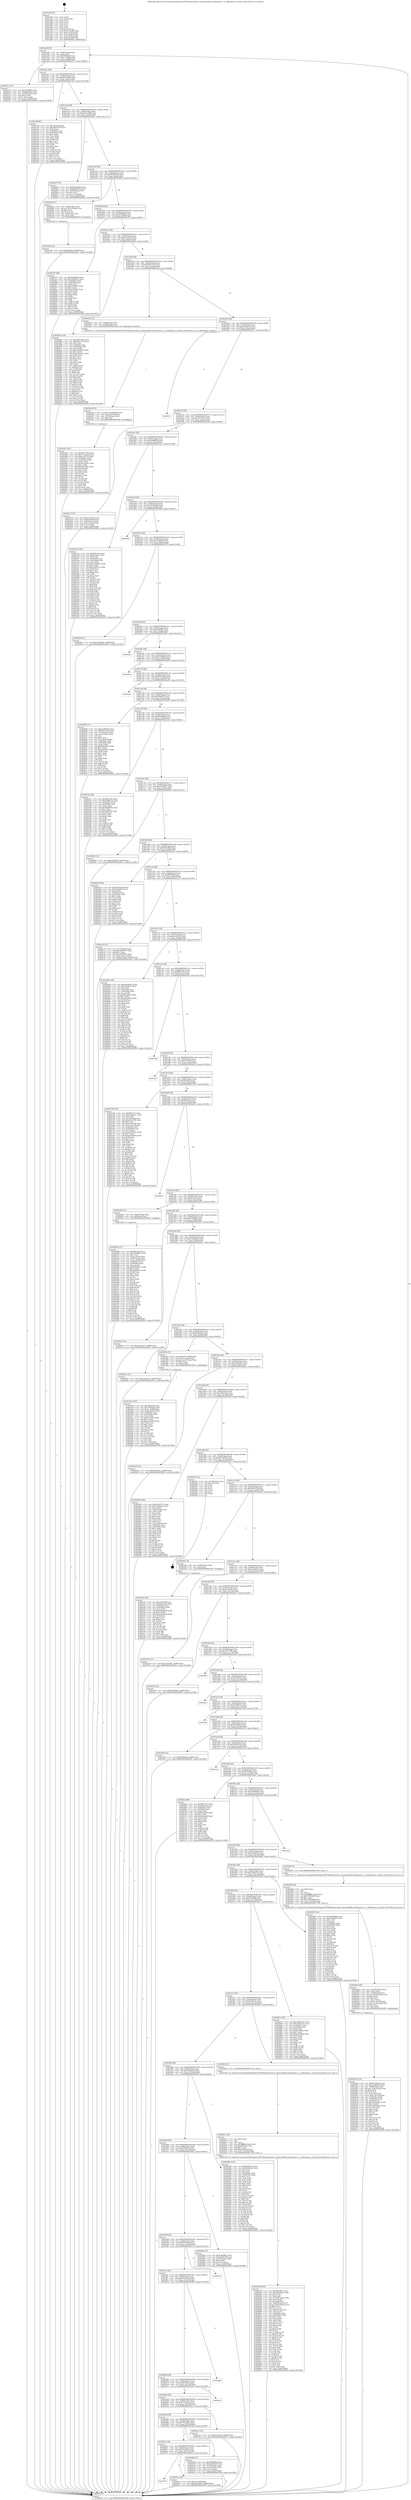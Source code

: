 digraph "0x401a60" {
  label = "0x401a60 (/mnt/c/Users/mathe/Desktop/tcc/POCII/binaries/extr_timescaledbsrctablespace.c_ts_tablespaces_contain_Final-ollvm.out::main(0))"
  labelloc = "t"
  node[shape=record]

  Entry [label="",width=0.3,height=0.3,shape=circle,fillcolor=black,style=filled]
  "0x401a8f" [label="{
     0x401a8f [29]\l
     | [instrs]\l
     &nbsp;&nbsp;0x401a8f \<+3\>: mov -0x80(%rbp),%eax\l
     &nbsp;&nbsp;0x401a92 \<+2\>: mov %eax,%ecx\l
     &nbsp;&nbsp;0x401a94 \<+6\>: sub $0x850f5d40,%ecx\l
     &nbsp;&nbsp;0x401a9a \<+6\>: mov %eax,-0x84(%rbp)\l
     &nbsp;&nbsp;0x401aa0 \<+6\>: mov %ecx,-0x88(%rbp)\l
     &nbsp;&nbsp;0x401aa6 \<+6\>: je 0000000000402311 \<main+0x8b1\>\l
  }"]
  "0x402311" [label="{
     0x402311 [27]\l
     | [instrs]\l
     &nbsp;&nbsp;0x402311 \<+5\>: mov $0xe2045ff7,%eax\l
     &nbsp;&nbsp;0x402316 \<+5\>: mov $0xef6e9bd9,%ecx\l
     &nbsp;&nbsp;0x40231b \<+3\>: mov -0x30(%rbp),%edx\l
     &nbsp;&nbsp;0x40231e \<+3\>: cmp $0x0,%edx\l
     &nbsp;&nbsp;0x402321 \<+3\>: cmove %ecx,%eax\l
     &nbsp;&nbsp;0x402324 \<+3\>: mov %eax,-0x80(%rbp)\l
     &nbsp;&nbsp;0x402327 \<+5\>: jmp 0000000000402f30 \<main+0x14d0\>\l
  }"]
  "0x401aac" [label="{
     0x401aac [28]\l
     | [instrs]\l
     &nbsp;&nbsp;0x401aac \<+5\>: jmp 0000000000401ab1 \<main+0x51\>\l
     &nbsp;&nbsp;0x401ab1 \<+6\>: mov -0x84(%rbp),%eax\l
     &nbsp;&nbsp;0x401ab7 \<+5\>: sub $0x86143446,%eax\l
     &nbsp;&nbsp;0x401abc \<+6\>: mov %eax,-0x8c(%rbp)\l
     &nbsp;&nbsp;0x401ac2 \<+6\>: je 0000000000402c38 \<main+0x11d8\>\l
  }"]
  Exit [label="",width=0.3,height=0.3,shape=circle,fillcolor=black,style=filled,peripheries=2]
  "0x402c38" [label="{
     0x402c38 [83]\l
     | [instrs]\l
     &nbsp;&nbsp;0x402c38 \<+5\>: mov $0xca031bf,%eax\l
     &nbsp;&nbsp;0x402c3d \<+5\>: mov $0x29b767bf,%ecx\l
     &nbsp;&nbsp;0x402c42 \<+2\>: xor %edx,%edx\l
     &nbsp;&nbsp;0x402c44 \<+7\>: mov 0x40505c,%esi\l
     &nbsp;&nbsp;0x402c4b \<+7\>: mov 0x405060,%edi\l
     &nbsp;&nbsp;0x402c52 \<+3\>: sub $0x1,%edx\l
     &nbsp;&nbsp;0x402c55 \<+3\>: mov %esi,%r8d\l
     &nbsp;&nbsp;0x402c58 \<+3\>: add %edx,%r8d\l
     &nbsp;&nbsp;0x402c5b \<+4\>: imul %r8d,%esi\l
     &nbsp;&nbsp;0x402c5f \<+3\>: and $0x1,%esi\l
     &nbsp;&nbsp;0x402c62 \<+3\>: cmp $0x0,%esi\l
     &nbsp;&nbsp;0x402c65 \<+4\>: sete %r9b\l
     &nbsp;&nbsp;0x402c69 \<+3\>: cmp $0xa,%edi\l
     &nbsp;&nbsp;0x402c6c \<+4\>: setl %r10b\l
     &nbsp;&nbsp;0x402c70 \<+3\>: mov %r9b,%r11b\l
     &nbsp;&nbsp;0x402c73 \<+3\>: and %r10b,%r11b\l
     &nbsp;&nbsp;0x402c76 \<+3\>: xor %r10b,%r9b\l
     &nbsp;&nbsp;0x402c79 \<+3\>: or %r9b,%r11b\l
     &nbsp;&nbsp;0x402c7c \<+4\>: test $0x1,%r11b\l
     &nbsp;&nbsp;0x402c80 \<+3\>: cmovne %ecx,%eax\l
     &nbsp;&nbsp;0x402c83 \<+3\>: mov %eax,-0x80(%rbp)\l
     &nbsp;&nbsp;0x402c86 \<+5\>: jmp 0000000000402f30 \<main+0x14d0\>\l
  }"]
  "0x401ac8" [label="{
     0x401ac8 [28]\l
     | [instrs]\l
     &nbsp;&nbsp;0x401ac8 \<+5\>: jmp 0000000000401acd \<main+0x6d\>\l
     &nbsp;&nbsp;0x401acd \<+6\>: mov -0x84(%rbp),%eax\l
     &nbsp;&nbsp;0x401ad3 \<+5\>: sub $0x9521a789,%eax\l
     &nbsp;&nbsp;0x401ad8 \<+6\>: mov %eax,-0x90(%rbp)\l
     &nbsp;&nbsp;0x401ade \<+6\>: je 0000000000402bd7 \<main+0x1177\>\l
  }"]
  "0x402078" [label="{
     0x402078\l
  }", style=dashed]
  "0x402bd7" [label="{
     0x402bd7 [27]\l
     | [instrs]\l
     &nbsp;&nbsp;0x402bd7 \<+5\>: mov $0x86143446,%eax\l
     &nbsp;&nbsp;0x402bdc \<+5\>: mov $0x96d60703,%ecx\l
     &nbsp;&nbsp;0x402be1 \<+3\>: mov -0x29(%rbp),%dl\l
     &nbsp;&nbsp;0x402be4 \<+3\>: test $0x1,%dl\l
     &nbsp;&nbsp;0x402be7 \<+3\>: cmovne %ecx,%eax\l
     &nbsp;&nbsp;0x402bea \<+3\>: mov %eax,-0x80(%rbp)\l
     &nbsp;&nbsp;0x402bed \<+5\>: jmp 0000000000402f30 \<main+0x14d0\>\l
  }"]
  "0x401ae4" [label="{
     0x401ae4 [28]\l
     | [instrs]\l
     &nbsp;&nbsp;0x401ae4 \<+5\>: jmp 0000000000401ae9 \<main+0x89\>\l
     &nbsp;&nbsp;0x401ae9 \<+6\>: mov -0x84(%rbp),%eax\l
     &nbsp;&nbsp;0x401aef \<+5\>: sub $0x96d60703,%eax\l
     &nbsp;&nbsp;0x401af4 \<+6\>: mov %eax,-0x94(%rbp)\l
     &nbsp;&nbsp;0x401afa \<+6\>: je 0000000000402bf2 \<main+0x1192\>\l
  }"]
  "0x402d1e" [label="{
     0x402d1e [19]\l
     | [instrs]\l
     &nbsp;&nbsp;0x402d1e \<+7\>: movl $0x0,-0x38(%rbp)\l
     &nbsp;&nbsp;0x402d25 \<+7\>: movl $0x287c4935,-0x80(%rbp)\l
     &nbsp;&nbsp;0x402d2c \<+5\>: jmp 0000000000402f30 \<main+0x14d0\>\l
  }"]
  "0x402bf2" [label="{
     0x402bf2 [27]\l
     | [instrs]\l
     &nbsp;&nbsp;0x402bf2 \<+4\>: mov -0x68(%rbp),%rax\l
     &nbsp;&nbsp;0x402bf6 \<+4\>: movslq -0x7c(%rbp),%rcx\l
     &nbsp;&nbsp;0x402bfa \<+4\>: shl $0x4,%rcx\l
     &nbsp;&nbsp;0x402bfe \<+3\>: add %rcx,%rax\l
     &nbsp;&nbsp;0x402c01 \<+4\>: mov 0x8(%rax),%rax\l
     &nbsp;&nbsp;0x402c05 \<+3\>: mov %rax,%rdi\l
     &nbsp;&nbsp;0x402c08 \<+5\>: call 0000000000401030 \<free@plt\>\l
     | [calls]\l
     &nbsp;&nbsp;0x401030 \{1\} (unknown)\l
  }"]
  "0x401b00" [label="{
     0x401b00 [28]\l
     | [instrs]\l
     &nbsp;&nbsp;0x401b00 \<+5\>: jmp 0000000000401b05 \<main+0xa5\>\l
     &nbsp;&nbsp;0x401b05 \<+6\>: mov -0x84(%rbp),%eax\l
     &nbsp;&nbsp;0x401b0b \<+5\>: sub $0x9e80f66a,%eax\l
     &nbsp;&nbsp;0x401b10 \<+6\>: mov %eax,-0x98(%rbp)\l
     &nbsp;&nbsp;0x401b16 \<+6\>: je 00000000004027f7 \<main+0xd97\>\l
  }"]
  "0x402c97" [label="{
     0x402c97 [94]\l
     | [instrs]\l
     &nbsp;&nbsp;0x402c97 \<+5\>: mov $0xca031bf,%ecx\l
     &nbsp;&nbsp;0x402c9c \<+5\>: mov $0x2acdc22b,%edx\l
     &nbsp;&nbsp;0x402ca1 \<+7\>: mov 0x40505c,%esi\l
     &nbsp;&nbsp;0x402ca8 \<+8\>: mov 0x405060,%r8d\l
     &nbsp;&nbsp;0x402cb0 \<+3\>: mov %esi,%r9d\l
     &nbsp;&nbsp;0x402cb3 \<+7\>: sub $0x5bbd2dd0,%r9d\l
     &nbsp;&nbsp;0x402cba \<+4\>: sub $0x1,%r9d\l
     &nbsp;&nbsp;0x402cbe \<+7\>: add $0x5bbd2dd0,%r9d\l
     &nbsp;&nbsp;0x402cc5 \<+4\>: imul %r9d,%esi\l
     &nbsp;&nbsp;0x402cc9 \<+3\>: and $0x1,%esi\l
     &nbsp;&nbsp;0x402ccc \<+3\>: cmp $0x0,%esi\l
     &nbsp;&nbsp;0x402ccf \<+4\>: sete %r10b\l
     &nbsp;&nbsp;0x402cd3 \<+4\>: cmp $0xa,%r8d\l
     &nbsp;&nbsp;0x402cd7 \<+4\>: setl %r11b\l
     &nbsp;&nbsp;0x402cdb \<+3\>: mov %r10b,%bl\l
     &nbsp;&nbsp;0x402cde \<+3\>: and %r11b,%bl\l
     &nbsp;&nbsp;0x402ce1 \<+3\>: xor %r11b,%r10b\l
     &nbsp;&nbsp;0x402ce4 \<+3\>: or %r10b,%bl\l
     &nbsp;&nbsp;0x402ce7 \<+3\>: test $0x1,%bl\l
     &nbsp;&nbsp;0x402cea \<+3\>: cmovne %edx,%ecx\l
     &nbsp;&nbsp;0x402ced \<+3\>: mov %ecx,-0x80(%rbp)\l
     &nbsp;&nbsp;0x402cf0 \<+5\>: jmp 0000000000402f30 \<main+0x14d0\>\l
  }"]
  "0x4027f7" [label="{
     0x4027f7 [88]\l
     | [instrs]\l
     &nbsp;&nbsp;0x4027f7 \<+5\>: mov $0x3a6d8ab9,%eax\l
     &nbsp;&nbsp;0x4027fc \<+5\>: mov $0x57b20e7e,%ecx\l
     &nbsp;&nbsp;0x402801 \<+7\>: mov 0x40505c,%edx\l
     &nbsp;&nbsp;0x402808 \<+7\>: mov 0x405060,%esi\l
     &nbsp;&nbsp;0x40280f \<+2\>: mov %edx,%edi\l
     &nbsp;&nbsp;0x402811 \<+6\>: add $0xc635fe45,%edi\l
     &nbsp;&nbsp;0x402817 \<+3\>: sub $0x1,%edi\l
     &nbsp;&nbsp;0x40281a \<+6\>: sub $0xc635fe45,%edi\l
     &nbsp;&nbsp;0x402820 \<+3\>: imul %edi,%edx\l
     &nbsp;&nbsp;0x402823 \<+3\>: and $0x1,%edx\l
     &nbsp;&nbsp;0x402826 \<+3\>: cmp $0x0,%edx\l
     &nbsp;&nbsp;0x402829 \<+4\>: sete %r8b\l
     &nbsp;&nbsp;0x40282d \<+3\>: cmp $0xa,%esi\l
     &nbsp;&nbsp;0x402830 \<+4\>: setl %r9b\l
     &nbsp;&nbsp;0x402834 \<+3\>: mov %r8b,%r10b\l
     &nbsp;&nbsp;0x402837 \<+3\>: and %r9b,%r10b\l
     &nbsp;&nbsp;0x40283a \<+3\>: xor %r9b,%r8b\l
     &nbsp;&nbsp;0x40283d \<+3\>: or %r8b,%r10b\l
     &nbsp;&nbsp;0x402840 \<+4\>: test $0x1,%r10b\l
     &nbsp;&nbsp;0x402844 \<+3\>: cmovne %ecx,%eax\l
     &nbsp;&nbsp;0x402847 \<+3\>: mov %eax,-0x80(%rbp)\l
     &nbsp;&nbsp;0x40284a \<+5\>: jmp 0000000000402f30 \<main+0x14d0\>\l
  }"]
  "0x401b1c" [label="{
     0x401b1c [28]\l
     | [instrs]\l
     &nbsp;&nbsp;0x401b1c \<+5\>: jmp 0000000000401b21 \<main+0xc1\>\l
     &nbsp;&nbsp;0x401b21 \<+6\>: mov -0x84(%rbp),%eax\l
     &nbsp;&nbsp;0x401b27 \<+5\>: sub $0xa31e4cc4,%eax\l
     &nbsp;&nbsp;0x401b2c \<+6\>: mov %eax,-0x9c(%rbp)\l
     &nbsp;&nbsp;0x401b32 \<+6\>: je 00000000004029ad \<main+0xf4d\>\l
  }"]
  "0x402c0d" [label="{
     0x402c0d [12]\l
     | [instrs]\l
     &nbsp;&nbsp;0x402c0d \<+7\>: movl $0xf69dfafe,-0x80(%rbp)\l
     &nbsp;&nbsp;0x402c14 \<+5\>: jmp 0000000000402f30 \<main+0x14d0\>\l
  }"]
  "0x4029ad" [label="{
     0x4029ad [144]\l
     | [instrs]\l
     &nbsp;&nbsp;0x4029ad \<+5\>: mov $0xed5e70a4,%eax\l
     &nbsp;&nbsp;0x4029b2 \<+5\>: mov $0xa6617a7a,%ecx\l
     &nbsp;&nbsp;0x4029b7 \<+2\>: mov $0x1,%dl\l
     &nbsp;&nbsp;0x4029b9 \<+7\>: mov 0x40505c,%esi\l
     &nbsp;&nbsp;0x4029c0 \<+7\>: mov 0x405060,%edi\l
     &nbsp;&nbsp;0x4029c7 \<+3\>: mov %esi,%r8d\l
     &nbsp;&nbsp;0x4029ca \<+7\>: sub $0xb764328e,%r8d\l
     &nbsp;&nbsp;0x4029d1 \<+4\>: sub $0x1,%r8d\l
     &nbsp;&nbsp;0x4029d5 \<+7\>: add $0xb764328e,%r8d\l
     &nbsp;&nbsp;0x4029dc \<+4\>: imul %r8d,%esi\l
     &nbsp;&nbsp;0x4029e0 \<+3\>: and $0x1,%esi\l
     &nbsp;&nbsp;0x4029e3 \<+3\>: cmp $0x0,%esi\l
     &nbsp;&nbsp;0x4029e6 \<+4\>: sete %r9b\l
     &nbsp;&nbsp;0x4029ea \<+3\>: cmp $0xa,%edi\l
     &nbsp;&nbsp;0x4029ed \<+4\>: setl %r10b\l
     &nbsp;&nbsp;0x4029f1 \<+3\>: mov %r9b,%r11b\l
     &nbsp;&nbsp;0x4029f4 \<+4\>: xor $0xff,%r11b\l
     &nbsp;&nbsp;0x4029f8 \<+3\>: mov %r10b,%bl\l
     &nbsp;&nbsp;0x4029fb \<+3\>: xor $0xff,%bl\l
     &nbsp;&nbsp;0x4029fe \<+3\>: xor $0x0,%dl\l
     &nbsp;&nbsp;0x402a01 \<+3\>: mov %r11b,%r14b\l
     &nbsp;&nbsp;0x402a04 \<+4\>: and $0x0,%r14b\l
     &nbsp;&nbsp;0x402a08 \<+3\>: and %dl,%r9b\l
     &nbsp;&nbsp;0x402a0b \<+3\>: mov %bl,%r15b\l
     &nbsp;&nbsp;0x402a0e \<+4\>: and $0x0,%r15b\l
     &nbsp;&nbsp;0x402a12 \<+3\>: and %dl,%r10b\l
     &nbsp;&nbsp;0x402a15 \<+3\>: or %r9b,%r14b\l
     &nbsp;&nbsp;0x402a18 \<+3\>: or %r10b,%r15b\l
     &nbsp;&nbsp;0x402a1b \<+3\>: xor %r15b,%r14b\l
     &nbsp;&nbsp;0x402a1e \<+3\>: or %bl,%r11b\l
     &nbsp;&nbsp;0x402a21 \<+4\>: xor $0xff,%r11b\l
     &nbsp;&nbsp;0x402a25 \<+3\>: or $0x0,%dl\l
     &nbsp;&nbsp;0x402a28 \<+3\>: and %dl,%r11b\l
     &nbsp;&nbsp;0x402a2b \<+3\>: or %r11b,%r14b\l
     &nbsp;&nbsp;0x402a2e \<+4\>: test $0x1,%r14b\l
     &nbsp;&nbsp;0x402a32 \<+3\>: cmovne %ecx,%eax\l
     &nbsp;&nbsp;0x402a35 \<+3\>: mov %eax,-0x80(%rbp)\l
     &nbsp;&nbsp;0x402a38 \<+5\>: jmp 0000000000402f30 \<main+0x14d0\>\l
  }"]
  "0x401b38" [label="{
     0x401b38 [28]\l
     | [instrs]\l
     &nbsp;&nbsp;0x401b38 \<+5\>: jmp 0000000000401b3d \<main+0xdd\>\l
     &nbsp;&nbsp;0x401b3d \<+6\>: mov -0x84(%rbp),%eax\l
     &nbsp;&nbsp;0x401b43 \<+5\>: sub $0xa6617a7a,%eax\l
     &nbsp;&nbsp;0x401b48 \<+6\>: mov %eax,-0xa0(%rbp)\l
     &nbsp;&nbsp;0x401b4e \<+6\>: je 0000000000402a3d \<main+0xfdd\>\l
  }"]
  "0x402a61" [label="{
     0x402a61 [107]\l
     | [instrs]\l
     &nbsp;&nbsp;0x402a61 \<+5\>: mov $0xed5e70a4,%esi\l
     &nbsp;&nbsp;0x402a66 \<+5\>: mov $0x71c4a2a3,%ecx\l
     &nbsp;&nbsp;0x402a6b \<+7\>: movl $0x0,-0x7c(%rbp)\l
     &nbsp;&nbsp;0x402a72 \<+7\>: mov 0x40505c,%edx\l
     &nbsp;&nbsp;0x402a79 \<+8\>: mov 0x405060,%r8d\l
     &nbsp;&nbsp;0x402a81 \<+3\>: mov %edx,%r9d\l
     &nbsp;&nbsp;0x402a84 \<+7\>: sub $0x5eec3402,%r9d\l
     &nbsp;&nbsp;0x402a8b \<+4\>: sub $0x1,%r9d\l
     &nbsp;&nbsp;0x402a8f \<+7\>: add $0x5eec3402,%r9d\l
     &nbsp;&nbsp;0x402a96 \<+4\>: imul %r9d,%edx\l
     &nbsp;&nbsp;0x402a9a \<+3\>: and $0x1,%edx\l
     &nbsp;&nbsp;0x402a9d \<+3\>: cmp $0x0,%edx\l
     &nbsp;&nbsp;0x402aa0 \<+4\>: sete %r10b\l
     &nbsp;&nbsp;0x402aa4 \<+4\>: cmp $0xa,%r8d\l
     &nbsp;&nbsp;0x402aa8 \<+4\>: setl %r11b\l
     &nbsp;&nbsp;0x402aac \<+3\>: mov %r10b,%bl\l
     &nbsp;&nbsp;0x402aaf \<+3\>: and %r11b,%bl\l
     &nbsp;&nbsp;0x402ab2 \<+3\>: xor %r11b,%r10b\l
     &nbsp;&nbsp;0x402ab5 \<+3\>: or %r10b,%bl\l
     &nbsp;&nbsp;0x402ab8 \<+3\>: test $0x1,%bl\l
     &nbsp;&nbsp;0x402abb \<+3\>: cmovne %ecx,%esi\l
     &nbsp;&nbsp;0x402abe \<+3\>: mov %esi,-0x80(%rbp)\l
     &nbsp;&nbsp;0x402ac1 \<+6\>: mov %eax,-0x168(%rbp)\l
     &nbsp;&nbsp;0x402ac7 \<+5\>: jmp 0000000000402f30 \<main+0x14d0\>\l
  }"]
  "0x402a3d" [label="{
     0x402a3d [13]\l
     | [instrs]\l
     &nbsp;&nbsp;0x402a3d \<+4\>: mov -0x68(%rbp),%rdi\l
     &nbsp;&nbsp;0x402a41 \<+4\>: mov -0x58(%rbp),%rsi\l
     &nbsp;&nbsp;0x402a45 \<+5\>: call 0000000000401420 \<ts_tablespaces_contain\>\l
     | [calls]\l
     &nbsp;&nbsp;0x401420 \{1\} (/mnt/c/Users/mathe/Desktop/tcc/POCII/binaries/extr_timescaledbsrctablespace.c_ts_tablespaces_contain_Final-ollvm.out::ts_tablespaces_contain)\l
  }"]
  "0x401b54" [label="{
     0x401b54 [28]\l
     | [instrs]\l
     &nbsp;&nbsp;0x401b54 \<+5\>: jmp 0000000000401b59 \<main+0xf9\>\l
     &nbsp;&nbsp;0x401b59 \<+6\>: mov -0x84(%rbp),%eax\l
     &nbsp;&nbsp;0x401b5f \<+5\>: sub $0xae360615,%eax\l
     &nbsp;&nbsp;0x401b64 \<+6\>: mov %eax,-0xa4(%rbp)\l
     &nbsp;&nbsp;0x401b6a \<+6\>: je 0000000000402f11 \<main+0x14b1\>\l
  }"]
  "0x402a4a" [label="{
     0x402a4a [23]\l
     | [instrs]\l
     &nbsp;&nbsp;0x402a4a \<+10\>: movabs $0x4030b6,%rdi\l
     &nbsp;&nbsp;0x402a54 \<+3\>: mov %eax,-0x78(%rbp)\l
     &nbsp;&nbsp;0x402a57 \<+3\>: mov -0x78(%rbp),%esi\l
     &nbsp;&nbsp;0x402a5a \<+2\>: mov $0x0,%al\l
     &nbsp;&nbsp;0x402a5c \<+5\>: call 0000000000401040 \<printf@plt\>\l
     | [calls]\l
     &nbsp;&nbsp;0x401040 \{1\} (unknown)\l
  }"]
  "0x402f11" [label="{
     0x402f11\l
  }", style=dashed]
  "0x401b70" [label="{
     0x401b70 [28]\l
     | [instrs]\l
     &nbsp;&nbsp;0x401b70 \<+5\>: jmp 0000000000401b75 \<main+0x115\>\l
     &nbsp;&nbsp;0x401b75 \<+6\>: mov -0x84(%rbp),%eax\l
     &nbsp;&nbsp;0x401b7b \<+5\>: sub $0xc2c5cd17,%eax\l
     &nbsp;&nbsp;0x401b80 \<+6\>: mov %eax,-0xa8(%rbp)\l
     &nbsp;&nbsp;0x401b86 \<+6\>: je 0000000000402418 \<main+0x9b8\>\l
  }"]
  "0x402639" [label="{
     0x402639 [169]\l
     | [instrs]\l
     &nbsp;&nbsp;0x402639 \<+5\>: mov $0x6bf768cc,%ecx\l
     &nbsp;&nbsp;0x40263e \<+5\>: mov $0x229d38c2,%edx\l
     &nbsp;&nbsp;0x402643 \<+3\>: mov $0x1,%sil\l
     &nbsp;&nbsp;0x402646 \<+2\>: xor %edi,%edi\l
     &nbsp;&nbsp;0x402648 \<+7\>: mov -0x164(%rbp),%r8d\l
     &nbsp;&nbsp;0x40264f \<+4\>: imul %eax,%r8d\l
     &nbsp;&nbsp;0x402653 \<+3\>: movslq %r8d,%r9\l
     &nbsp;&nbsp;0x402656 \<+4\>: mov -0x68(%rbp),%r10\l
     &nbsp;&nbsp;0x40265a \<+4\>: movslq -0x6c(%rbp),%r11\l
     &nbsp;&nbsp;0x40265e \<+4\>: shl $0x4,%r11\l
     &nbsp;&nbsp;0x402662 \<+3\>: add %r11,%r10\l
     &nbsp;&nbsp;0x402665 \<+4\>: mov 0x8(%r10),%r10\l
     &nbsp;&nbsp;0x402669 \<+3\>: mov %r9,(%r10)\l
     &nbsp;&nbsp;0x40266c \<+7\>: mov 0x40505c,%eax\l
     &nbsp;&nbsp;0x402673 \<+8\>: mov 0x405060,%r8d\l
     &nbsp;&nbsp;0x40267b \<+3\>: sub $0x1,%edi\l
     &nbsp;&nbsp;0x40267e \<+2\>: mov %eax,%ebx\l
     &nbsp;&nbsp;0x402680 \<+2\>: add %edi,%ebx\l
     &nbsp;&nbsp;0x402682 \<+3\>: imul %ebx,%eax\l
     &nbsp;&nbsp;0x402685 \<+3\>: and $0x1,%eax\l
     &nbsp;&nbsp;0x402688 \<+3\>: cmp $0x0,%eax\l
     &nbsp;&nbsp;0x40268b \<+4\>: sete %r14b\l
     &nbsp;&nbsp;0x40268f \<+4\>: cmp $0xa,%r8d\l
     &nbsp;&nbsp;0x402693 \<+4\>: setl %r15b\l
     &nbsp;&nbsp;0x402697 \<+3\>: mov %r14b,%r12b\l
     &nbsp;&nbsp;0x40269a \<+4\>: xor $0xff,%r12b\l
     &nbsp;&nbsp;0x40269e \<+3\>: mov %r15b,%r13b\l
     &nbsp;&nbsp;0x4026a1 \<+4\>: xor $0xff,%r13b\l
     &nbsp;&nbsp;0x4026a5 \<+4\>: xor $0x0,%sil\l
     &nbsp;&nbsp;0x4026a9 \<+3\>: mov %r12b,%al\l
     &nbsp;&nbsp;0x4026ac \<+2\>: and $0x0,%al\l
     &nbsp;&nbsp;0x4026ae \<+3\>: and %sil,%r14b\l
     &nbsp;&nbsp;0x4026b1 \<+3\>: mov %r13b,%dil\l
     &nbsp;&nbsp;0x4026b4 \<+4\>: and $0x0,%dil\l
     &nbsp;&nbsp;0x4026b8 \<+3\>: and %sil,%r15b\l
     &nbsp;&nbsp;0x4026bb \<+3\>: or %r14b,%al\l
     &nbsp;&nbsp;0x4026be \<+3\>: or %r15b,%dil\l
     &nbsp;&nbsp;0x4026c1 \<+3\>: xor %dil,%al\l
     &nbsp;&nbsp;0x4026c4 \<+3\>: or %r13b,%r12b\l
     &nbsp;&nbsp;0x4026c7 \<+4\>: xor $0xff,%r12b\l
     &nbsp;&nbsp;0x4026cb \<+4\>: or $0x0,%sil\l
     &nbsp;&nbsp;0x4026cf \<+3\>: and %sil,%r12b\l
     &nbsp;&nbsp;0x4026d2 \<+3\>: or %r12b,%al\l
     &nbsp;&nbsp;0x4026d5 \<+2\>: test $0x1,%al\l
     &nbsp;&nbsp;0x4026d7 \<+3\>: cmovne %edx,%ecx\l
     &nbsp;&nbsp;0x4026da \<+3\>: mov %ecx,-0x80(%rbp)\l
     &nbsp;&nbsp;0x4026dd \<+5\>: jmp 0000000000402f30 \<main+0x14d0\>\l
  }"]
  "0x402418" [label="{
     0x402418 [27]\l
     | [instrs]\l
     &nbsp;&nbsp;0x402418 \<+5\>: mov $0xa31e4cc4,%eax\l
     &nbsp;&nbsp;0x40241d \<+5\>: mov $0xf459c599,%ecx\l
     &nbsp;&nbsp;0x402422 \<+3\>: mov -0x6c(%rbp),%edx\l
     &nbsp;&nbsp;0x402425 \<+3\>: cmp -0x5c(%rbp),%edx\l
     &nbsp;&nbsp;0x402428 \<+3\>: cmovl %ecx,%eax\l
     &nbsp;&nbsp;0x40242b \<+3\>: mov %eax,-0x80(%rbp)\l
     &nbsp;&nbsp;0x40242e \<+5\>: jmp 0000000000402f30 \<main+0x14d0\>\l
  }"]
  "0x401b8c" [label="{
     0x401b8c [28]\l
     | [instrs]\l
     &nbsp;&nbsp;0x401b8c \<+5\>: jmp 0000000000401b91 \<main+0x131\>\l
     &nbsp;&nbsp;0x401b91 \<+6\>: mov -0x84(%rbp),%eax\l
     &nbsp;&nbsp;0x401b97 \<+5\>: sub $0xc4bb8f65,%eax\l
     &nbsp;&nbsp;0x401b9c \<+6\>: mov %eax,-0xac(%rbp)\l
     &nbsp;&nbsp;0x401ba2 \<+6\>: je 00000000004021cb \<main+0x76b\>\l
  }"]
  "0x402611" [label="{
     0x402611 [40]\l
     | [instrs]\l
     &nbsp;&nbsp;0x402611 \<+5\>: mov $0x2,%ecx\l
     &nbsp;&nbsp;0x402616 \<+1\>: cltd\l
     &nbsp;&nbsp;0x402617 \<+2\>: idiv %ecx\l
     &nbsp;&nbsp;0x402619 \<+6\>: imul $0xfffffffe,%edx,%ecx\l
     &nbsp;&nbsp;0x40261f \<+6\>: sub $0xa465afc5,%ecx\l
     &nbsp;&nbsp;0x402625 \<+3\>: add $0x1,%ecx\l
     &nbsp;&nbsp;0x402628 \<+6\>: add $0xa465afc5,%ecx\l
     &nbsp;&nbsp;0x40262e \<+6\>: mov %ecx,-0x164(%rbp)\l
     &nbsp;&nbsp;0x402634 \<+5\>: call 0000000000401160 \<next_i\>\l
     | [calls]\l
     &nbsp;&nbsp;0x401160 \{1\} (/mnt/c/Users/mathe/Desktop/tcc/POCII/binaries/extr_timescaledbsrctablespace.c_ts_tablespaces_contain_Final-ollvm.out::next_i)\l
  }"]
  "0x4021cb" [label="{
     0x4021cb [144]\l
     | [instrs]\l
     &nbsp;&nbsp;0x4021cb \<+5\>: mov $0xd82ccba,%eax\l
     &nbsp;&nbsp;0x4021d0 \<+5\>: mov $0xfac3ea1,%ecx\l
     &nbsp;&nbsp;0x4021d5 \<+2\>: mov $0x1,%dl\l
     &nbsp;&nbsp;0x4021d7 \<+7\>: mov 0x40505c,%esi\l
     &nbsp;&nbsp;0x4021de \<+7\>: mov 0x405060,%edi\l
     &nbsp;&nbsp;0x4021e5 \<+3\>: mov %esi,%r8d\l
     &nbsp;&nbsp;0x4021e8 \<+7\>: add $0xa12b0a7c,%r8d\l
     &nbsp;&nbsp;0x4021ef \<+4\>: sub $0x1,%r8d\l
     &nbsp;&nbsp;0x4021f3 \<+7\>: sub $0xa12b0a7c,%r8d\l
     &nbsp;&nbsp;0x4021fa \<+4\>: imul %r8d,%esi\l
     &nbsp;&nbsp;0x4021fe \<+3\>: and $0x1,%esi\l
     &nbsp;&nbsp;0x402201 \<+3\>: cmp $0x0,%esi\l
     &nbsp;&nbsp;0x402204 \<+4\>: sete %r9b\l
     &nbsp;&nbsp;0x402208 \<+3\>: cmp $0xa,%edi\l
     &nbsp;&nbsp;0x40220b \<+4\>: setl %r10b\l
     &nbsp;&nbsp;0x40220f \<+3\>: mov %r9b,%r11b\l
     &nbsp;&nbsp;0x402212 \<+4\>: xor $0xff,%r11b\l
     &nbsp;&nbsp;0x402216 \<+3\>: mov %r10b,%bl\l
     &nbsp;&nbsp;0x402219 \<+3\>: xor $0xff,%bl\l
     &nbsp;&nbsp;0x40221c \<+3\>: xor $0x0,%dl\l
     &nbsp;&nbsp;0x40221f \<+3\>: mov %r11b,%r14b\l
     &nbsp;&nbsp;0x402222 \<+4\>: and $0x0,%r14b\l
     &nbsp;&nbsp;0x402226 \<+3\>: and %dl,%r9b\l
     &nbsp;&nbsp;0x402229 \<+3\>: mov %bl,%r15b\l
     &nbsp;&nbsp;0x40222c \<+4\>: and $0x0,%r15b\l
     &nbsp;&nbsp;0x402230 \<+3\>: and %dl,%r10b\l
     &nbsp;&nbsp;0x402233 \<+3\>: or %r9b,%r14b\l
     &nbsp;&nbsp;0x402236 \<+3\>: or %r10b,%r15b\l
     &nbsp;&nbsp;0x402239 \<+3\>: xor %r15b,%r14b\l
     &nbsp;&nbsp;0x40223c \<+3\>: or %bl,%r11b\l
     &nbsp;&nbsp;0x40223f \<+4\>: xor $0xff,%r11b\l
     &nbsp;&nbsp;0x402243 \<+3\>: or $0x0,%dl\l
     &nbsp;&nbsp;0x402246 \<+3\>: and %dl,%r11b\l
     &nbsp;&nbsp;0x402249 \<+3\>: or %r11b,%r14b\l
     &nbsp;&nbsp;0x40224c \<+4\>: test $0x1,%r14b\l
     &nbsp;&nbsp;0x402250 \<+3\>: cmovne %ecx,%eax\l
     &nbsp;&nbsp;0x402253 \<+3\>: mov %eax,-0x80(%rbp)\l
     &nbsp;&nbsp;0x402256 \<+5\>: jmp 0000000000402f30 \<main+0x14d0\>\l
  }"]
  "0x401ba8" [label="{
     0x401ba8 [28]\l
     | [instrs]\l
     &nbsp;&nbsp;0x401ba8 \<+5\>: jmp 0000000000401bad \<main+0x14d\>\l
     &nbsp;&nbsp;0x401bad \<+6\>: mov -0x84(%rbp),%eax\l
     &nbsp;&nbsp;0x401bb3 \<+5\>: sub $0xc9440c99,%eax\l
     &nbsp;&nbsp;0x401bb8 \<+6\>: mov %eax,-0xb0(%rbp)\l
     &nbsp;&nbsp;0x401bbe \<+6\>: je 000000000040209d \<main+0x63d\>\l
  }"]
  "0x40205c" [label="{
     0x40205c [28]\l
     | [instrs]\l
     &nbsp;&nbsp;0x40205c \<+5\>: jmp 0000000000402061 \<main+0x601\>\l
     &nbsp;&nbsp;0x402061 \<+6\>: mov -0x84(%rbp),%eax\l
     &nbsp;&nbsp;0x402067 \<+5\>: sub $0x79c459a2,%eax\l
     &nbsp;&nbsp;0x40206c \<+6\>: mov %eax,-0x15c(%rbp)\l
     &nbsp;&nbsp;0x402072 \<+6\>: je 0000000000402d1e \<main+0x12be\>\l
  }"]
  "0x40209d" [label="{
     0x40209d\l
  }", style=dashed]
  "0x401bc4" [label="{
     0x401bc4 [28]\l
     | [instrs]\l
     &nbsp;&nbsp;0x401bc4 \<+5\>: jmp 0000000000401bc9 \<main+0x169\>\l
     &nbsp;&nbsp;0x401bc9 \<+6\>: mov -0x84(%rbp),%eax\l
     &nbsp;&nbsp;0x401bcf \<+5\>: sub $0xcc5698c8,%eax\l
     &nbsp;&nbsp;0x401bd4 \<+6\>: mov %eax,-0xb4(%rbp)\l
     &nbsp;&nbsp;0x401bda \<+6\>: je 000000000040255f \<main+0xaff\>\l
  }"]
  "0x40256b" [label="{
     0x40256b [27]\l
     | [instrs]\l
     &nbsp;&nbsp;0x40256b \<+5\>: mov $0x9e80f66a,%eax\l
     &nbsp;&nbsp;0x402570 \<+5\>: mov $0x5d3b8a55,%ecx\l
     &nbsp;&nbsp;0x402575 \<+3\>: mov -0x74(%rbp),%edx\l
     &nbsp;&nbsp;0x402578 \<+3\>: cmp -0x70(%rbp),%edx\l
     &nbsp;&nbsp;0x40257b \<+3\>: cmovl %ecx,%eax\l
     &nbsp;&nbsp;0x40257e \<+3\>: mov %eax,-0x80(%rbp)\l
     &nbsp;&nbsp;0x402581 \<+5\>: jmp 0000000000402f30 \<main+0x14d0\>\l
  }"]
  "0x40255f" [label="{
     0x40255f [12]\l
     | [instrs]\l
     &nbsp;&nbsp;0x40255f \<+7\>: movl $0x745e2f01,-0x80(%rbp)\l
     &nbsp;&nbsp;0x402566 \<+5\>: jmp 0000000000402f30 \<main+0x14d0\>\l
  }"]
  "0x401be0" [label="{
     0x401be0 [28]\l
     | [instrs]\l
     &nbsp;&nbsp;0x401be0 \<+5\>: jmp 0000000000401be5 \<main+0x185\>\l
     &nbsp;&nbsp;0x401be5 \<+6\>: mov -0x84(%rbp),%eax\l
     &nbsp;&nbsp;0x401beb \<+5\>: sub $0xe2045ff7,%eax\l
     &nbsp;&nbsp;0x401bf0 \<+6\>: mov %eax,-0xb8(%rbp)\l
     &nbsp;&nbsp;0x401bf6 \<+6\>: je 0000000000402d01 \<main+0x12a1\>\l
  }"]
  "0x402040" [label="{
     0x402040 [28]\l
     | [instrs]\l
     &nbsp;&nbsp;0x402040 \<+5\>: jmp 0000000000402045 \<main+0x5e5\>\l
     &nbsp;&nbsp;0x402045 \<+6\>: mov -0x84(%rbp),%eax\l
     &nbsp;&nbsp;0x40204b \<+5\>: sub $0x745e2f01,%eax\l
     &nbsp;&nbsp;0x402050 \<+6\>: mov %eax,-0x158(%rbp)\l
     &nbsp;&nbsp;0x402056 \<+6\>: je 000000000040256b \<main+0xb0b\>\l
  }"]
  "0x402d01" [label="{
     0x402d01\l
  }", style=dashed]
  "0x401bfc" [label="{
     0x401bfc [28]\l
     | [instrs]\l
     &nbsp;&nbsp;0x401bfc \<+5\>: jmp 0000000000401c01 \<main+0x1a1\>\l
     &nbsp;&nbsp;0x401c01 \<+6\>: mov -0x84(%rbp),%eax\l
     &nbsp;&nbsp;0x401c07 \<+5\>: sub $0xea1406e8,%eax\l
     &nbsp;&nbsp;0x401c0c \<+6\>: mov %eax,-0xbc(%rbp)\l
     &nbsp;&nbsp;0x401c12 \<+6\>: je 0000000000402d0d \<main+0x12ad\>\l
  }"]
  "0x402acc" [label="{
     0x402acc [12]\l
     | [instrs]\l
     &nbsp;&nbsp;0x402acc \<+7\>: movl $0xfce19e35,-0x80(%rbp)\l
     &nbsp;&nbsp;0x402ad3 \<+5\>: jmp 0000000000402f30 \<main+0x14d0\>\l
  }"]
  "0x402d0d" [label="{
     0x402d0d\l
  }", style=dashed]
  "0x401c18" [label="{
     0x401c18 [28]\l
     | [instrs]\l
     &nbsp;&nbsp;0x401c18 \<+5\>: jmp 0000000000401c1d \<main+0x1bd\>\l
     &nbsp;&nbsp;0x401c1d \<+6\>: mov -0x84(%rbp),%eax\l
     &nbsp;&nbsp;0x401c23 \<+5\>: sub $0xed5e70a4,%eax\l
     &nbsp;&nbsp;0x401c28 \<+6\>: mov %eax,-0xc0(%rbp)\l
     &nbsp;&nbsp;0x401c2e \<+6\>: je 0000000000402ed4 \<main+0x1474\>\l
  }"]
  "0x402024" [label="{
     0x402024 [28]\l
     | [instrs]\l
     &nbsp;&nbsp;0x402024 \<+5\>: jmp 0000000000402029 \<main+0x5c9\>\l
     &nbsp;&nbsp;0x402029 \<+6\>: mov -0x84(%rbp),%eax\l
     &nbsp;&nbsp;0x40202f \<+5\>: sub $0x71c4a2a3,%eax\l
     &nbsp;&nbsp;0x402034 \<+6\>: mov %eax,-0x154(%rbp)\l
     &nbsp;&nbsp;0x40203a \<+6\>: je 0000000000402acc \<main+0x106c\>\l
  }"]
  "0x402ed4" [label="{
     0x402ed4\l
  }", style=dashed]
  "0x401c34" [label="{
     0x401c34 [28]\l
     | [instrs]\l
     &nbsp;&nbsp;0x401c34 \<+5\>: jmp 0000000000401c39 \<main+0x1d9\>\l
     &nbsp;&nbsp;0x401c39 \<+6\>: mov -0x84(%rbp),%eax\l
     &nbsp;&nbsp;0x401c3f \<+5\>: sub $0xef5a95f7,%eax\l
     &nbsp;&nbsp;0x401c44 \<+6\>: mov %eax,-0xc4(%rbp)\l
     &nbsp;&nbsp;0x401c4a \<+6\>: je 0000000000402b68 \<main+0x1108\>\l
  }"]
  "0x402e35" [label="{
     0x402e35\l
  }", style=dashed]
  "0x402b68" [label="{
     0x402b68 [111]\l
     | [instrs]\l
     &nbsp;&nbsp;0x402b68 \<+5\>: mov $0xae360615,%eax\l
     &nbsp;&nbsp;0x402b6d \<+5\>: mov $0x9521a789,%ecx\l
     &nbsp;&nbsp;0x402b72 \<+3\>: mov -0x7c(%rbp),%edx\l
     &nbsp;&nbsp;0x402b75 \<+3\>: cmp -0x5c(%rbp),%edx\l
     &nbsp;&nbsp;0x402b78 \<+4\>: setl %sil\l
     &nbsp;&nbsp;0x402b7c \<+4\>: and $0x1,%sil\l
     &nbsp;&nbsp;0x402b80 \<+4\>: mov %sil,-0x29(%rbp)\l
     &nbsp;&nbsp;0x402b84 \<+7\>: mov 0x40505c,%edx\l
     &nbsp;&nbsp;0x402b8b \<+7\>: mov 0x405060,%edi\l
     &nbsp;&nbsp;0x402b92 \<+3\>: mov %edx,%r8d\l
     &nbsp;&nbsp;0x402b95 \<+7\>: add $0xdcbe5847,%r8d\l
     &nbsp;&nbsp;0x402b9c \<+4\>: sub $0x1,%r8d\l
     &nbsp;&nbsp;0x402ba0 \<+7\>: sub $0xdcbe5847,%r8d\l
     &nbsp;&nbsp;0x402ba7 \<+4\>: imul %r8d,%edx\l
     &nbsp;&nbsp;0x402bab \<+3\>: and $0x1,%edx\l
     &nbsp;&nbsp;0x402bae \<+3\>: cmp $0x0,%edx\l
     &nbsp;&nbsp;0x402bb1 \<+4\>: sete %sil\l
     &nbsp;&nbsp;0x402bb5 \<+3\>: cmp $0xa,%edi\l
     &nbsp;&nbsp;0x402bb8 \<+4\>: setl %r9b\l
     &nbsp;&nbsp;0x402bbc \<+3\>: mov %sil,%r10b\l
     &nbsp;&nbsp;0x402bbf \<+3\>: and %r9b,%r10b\l
     &nbsp;&nbsp;0x402bc2 \<+3\>: xor %r9b,%sil\l
     &nbsp;&nbsp;0x402bc5 \<+3\>: or %sil,%r10b\l
     &nbsp;&nbsp;0x402bc8 \<+4\>: test $0x1,%r10b\l
     &nbsp;&nbsp;0x402bcc \<+3\>: cmovne %ecx,%eax\l
     &nbsp;&nbsp;0x402bcf \<+3\>: mov %eax,-0x80(%rbp)\l
     &nbsp;&nbsp;0x402bd2 \<+5\>: jmp 0000000000402f30 \<main+0x14d0\>\l
  }"]
  "0x401c50" [label="{
     0x401c50 [28]\l
     | [instrs]\l
     &nbsp;&nbsp;0x401c50 \<+5\>: jmp 0000000000401c55 \<main+0x1f5\>\l
     &nbsp;&nbsp;0x401c55 \<+6\>: mov -0x84(%rbp),%eax\l
     &nbsp;&nbsp;0x401c5b \<+5\>: sub $0xef6e9bd9,%eax\l
     &nbsp;&nbsp;0x401c60 \<+6\>: mov %eax,-0xc8(%rbp)\l
     &nbsp;&nbsp;0x401c66 \<+6\>: je 000000000040232c \<main+0x8cc\>\l
  }"]
  "0x402008" [label="{
     0x402008 [28]\l
     | [instrs]\l
     &nbsp;&nbsp;0x402008 \<+5\>: jmp 000000000040200d \<main+0x5ad\>\l
     &nbsp;&nbsp;0x40200d \<+6\>: mov -0x84(%rbp),%eax\l
     &nbsp;&nbsp;0x402013 \<+5\>: sub $0x6bf768cc,%eax\l
     &nbsp;&nbsp;0x402018 \<+6\>: mov %eax,-0x150(%rbp)\l
     &nbsp;&nbsp;0x40201e \<+6\>: je 0000000000402e35 \<main+0x13d5\>\l
  }"]
  "0x40232c" [label="{
     0x40232c [88]\l
     | [instrs]\l
     &nbsp;&nbsp;0x40232c \<+5\>: mov $0x5f91fc40,%eax\l
     &nbsp;&nbsp;0x402331 \<+5\>: mov $0x20f8a12e,%ecx\l
     &nbsp;&nbsp;0x402336 \<+7\>: mov 0x40505c,%edx\l
     &nbsp;&nbsp;0x40233d \<+7\>: mov 0x405060,%esi\l
     &nbsp;&nbsp;0x402344 \<+2\>: mov %edx,%edi\l
     &nbsp;&nbsp;0x402346 \<+6\>: add $0x9daf97d5,%edi\l
     &nbsp;&nbsp;0x40234c \<+3\>: sub $0x1,%edi\l
     &nbsp;&nbsp;0x40234f \<+6\>: sub $0x9daf97d5,%edi\l
     &nbsp;&nbsp;0x402355 \<+3\>: imul %edi,%edx\l
     &nbsp;&nbsp;0x402358 \<+3\>: and $0x1,%edx\l
     &nbsp;&nbsp;0x40235b \<+3\>: cmp $0x0,%edx\l
     &nbsp;&nbsp;0x40235e \<+4\>: sete %r8b\l
     &nbsp;&nbsp;0x402362 \<+3\>: cmp $0xa,%esi\l
     &nbsp;&nbsp;0x402365 \<+4\>: setl %r9b\l
     &nbsp;&nbsp;0x402369 \<+3\>: mov %r8b,%r10b\l
     &nbsp;&nbsp;0x40236c \<+3\>: and %r9b,%r10b\l
     &nbsp;&nbsp;0x40236f \<+3\>: xor %r9b,%r8b\l
     &nbsp;&nbsp;0x402372 \<+3\>: or %r8b,%r10b\l
     &nbsp;&nbsp;0x402375 \<+4\>: test $0x1,%r10b\l
     &nbsp;&nbsp;0x402379 \<+3\>: cmovne %ecx,%eax\l
     &nbsp;&nbsp;0x40237c \<+3\>: mov %eax,-0x80(%rbp)\l
     &nbsp;&nbsp;0x40237f \<+5\>: jmp 0000000000402f30 \<main+0x14d0\>\l
  }"]
  "0x401c6c" [label="{
     0x401c6c [28]\l
     | [instrs]\l
     &nbsp;&nbsp;0x401c6c \<+5\>: jmp 0000000000401c71 \<main+0x211\>\l
     &nbsp;&nbsp;0x401c71 \<+6\>: mov -0x84(%rbp),%eax\l
     &nbsp;&nbsp;0x401c77 \<+5\>: sub $0xef7ed647,%eax\l
     &nbsp;&nbsp;0x401c7c \<+6\>: mov %eax,-0xcc(%rbp)\l
     &nbsp;&nbsp;0x401c82 \<+6\>: je 00000000004028d5 \<main+0xe75\>\l
  }"]
  "0x402db0" [label="{
     0x402db0\l
  }", style=dashed]
  "0x4028d5" [label="{
     0x4028d5 [12]\l
     | [instrs]\l
     &nbsp;&nbsp;0x4028d5 \<+7\>: movl $0x5af33f99,-0x80(%rbp)\l
     &nbsp;&nbsp;0x4028dc \<+5\>: jmp 0000000000402f30 \<main+0x14d0\>\l
  }"]
  "0x401c88" [label="{
     0x401c88 [28]\l
     | [instrs]\l
     &nbsp;&nbsp;0x401c88 \<+5\>: jmp 0000000000401c8d \<main+0x22d\>\l
     &nbsp;&nbsp;0x401c8d \<+6\>: mov -0x84(%rbp),%eax\l
     &nbsp;&nbsp;0x401c93 \<+5\>: sub $0xf459c599,%eax\l
     &nbsp;&nbsp;0x401c98 \<+6\>: mov %eax,-0xd0(%rbp)\l
     &nbsp;&nbsp;0x401c9e \<+6\>: je 0000000000402433 \<main+0x9d3\>\l
  }"]
  "0x401fec" [label="{
     0x401fec [28]\l
     | [instrs]\l
     &nbsp;&nbsp;0x401fec \<+5\>: jmp 0000000000401ff1 \<main+0x591\>\l
     &nbsp;&nbsp;0x401ff1 \<+6\>: mov -0x84(%rbp),%eax\l
     &nbsp;&nbsp;0x401ff7 \<+5\>: sub $0x641543a9,%eax\l
     &nbsp;&nbsp;0x401ffc \<+6\>: mov %eax,-0x14c(%rbp)\l
     &nbsp;&nbsp;0x402002 \<+6\>: je 0000000000402db0 \<main+0x1350\>\l
  }"]
  "0x402433" [label="{
     0x402433 [83]\l
     | [instrs]\l
     &nbsp;&nbsp;0x402433 \<+5\>: mov $0x641543a9,%eax\l
     &nbsp;&nbsp;0x402438 \<+5\>: mov $0x4e0e6b7d,%ecx\l
     &nbsp;&nbsp;0x40243d \<+2\>: xor %edx,%edx\l
     &nbsp;&nbsp;0x40243f \<+7\>: mov 0x40505c,%esi\l
     &nbsp;&nbsp;0x402446 \<+7\>: mov 0x405060,%edi\l
     &nbsp;&nbsp;0x40244d \<+3\>: sub $0x1,%edx\l
     &nbsp;&nbsp;0x402450 \<+3\>: mov %esi,%r8d\l
     &nbsp;&nbsp;0x402453 \<+3\>: add %edx,%r8d\l
     &nbsp;&nbsp;0x402456 \<+4\>: imul %r8d,%esi\l
     &nbsp;&nbsp;0x40245a \<+3\>: and $0x1,%esi\l
     &nbsp;&nbsp;0x40245d \<+3\>: cmp $0x0,%esi\l
     &nbsp;&nbsp;0x402460 \<+4\>: sete %r9b\l
     &nbsp;&nbsp;0x402464 \<+3\>: cmp $0xa,%edi\l
     &nbsp;&nbsp;0x402467 \<+4\>: setl %r10b\l
     &nbsp;&nbsp;0x40246b \<+3\>: mov %r9b,%r11b\l
     &nbsp;&nbsp;0x40246e \<+3\>: and %r10b,%r11b\l
     &nbsp;&nbsp;0x402471 \<+3\>: xor %r10b,%r9b\l
     &nbsp;&nbsp;0x402474 \<+3\>: or %r9b,%r11b\l
     &nbsp;&nbsp;0x402477 \<+4\>: test $0x1,%r11b\l
     &nbsp;&nbsp;0x40247b \<+3\>: cmovne %ecx,%eax\l
     &nbsp;&nbsp;0x40247e \<+3\>: mov %eax,-0x80(%rbp)\l
     &nbsp;&nbsp;0x402481 \<+5\>: jmp 0000000000402f30 \<main+0x14d0\>\l
  }"]
  "0x401ca4" [label="{
     0x401ca4 [28]\l
     | [instrs]\l
     &nbsp;&nbsp;0x401ca4 \<+5\>: jmp 0000000000401ca9 \<main+0x249\>\l
     &nbsp;&nbsp;0x401ca9 \<+6\>: mov -0x84(%rbp),%eax\l
     &nbsp;&nbsp;0x401caf \<+5\>: sub $0xf69dfafe,%eax\l
     &nbsp;&nbsp;0x401cb4 \<+6\>: mov %eax,-0xd4(%rbp)\l
     &nbsp;&nbsp;0x401cba \<+6\>: je 0000000000402c19 \<main+0x11b9\>\l
  }"]
  "0x402d7a" [label="{
     0x402d7a\l
  }", style=dashed]
  "0x402c19" [label="{
     0x402c19 [31]\l
     | [instrs]\l
     &nbsp;&nbsp;0x402c19 \<+3\>: mov -0x7c(%rbp),%eax\l
     &nbsp;&nbsp;0x402c1c \<+5\>: sub $0xe20a95d7,%eax\l
     &nbsp;&nbsp;0x402c21 \<+3\>: add $0x1,%eax\l
     &nbsp;&nbsp;0x402c24 \<+5\>: add $0xe20a95d7,%eax\l
     &nbsp;&nbsp;0x402c29 \<+3\>: mov %eax,-0x7c(%rbp)\l
     &nbsp;&nbsp;0x402c2c \<+7\>: movl $0xfce19e35,-0x80(%rbp)\l
     &nbsp;&nbsp;0x402c33 \<+5\>: jmp 0000000000402f30 \<main+0x14d0\>\l
  }"]
  "0x401cc0" [label="{
     0x401cc0 [28]\l
     | [instrs]\l
     &nbsp;&nbsp;0x401cc0 \<+5\>: jmp 0000000000401cc5 \<main+0x265\>\l
     &nbsp;&nbsp;0x401cc5 \<+6\>: mov -0x84(%rbp),%eax\l
     &nbsp;&nbsp;0x401ccb \<+5\>: sub $0xfce19e35,%eax\l
     &nbsp;&nbsp;0x401cd0 \<+6\>: mov %eax,-0xd8(%rbp)\l
     &nbsp;&nbsp;0x401cd6 \<+6\>: je 0000000000402ad8 \<main+0x1078\>\l
  }"]
  "0x4024e4" [label="{
     0x4024e4 [123]\l
     | [instrs]\l
     &nbsp;&nbsp;0x4024e4 \<+5\>: mov $0x641543a9,%ecx\l
     &nbsp;&nbsp;0x4024e9 \<+5\>: mov $0xcc5698c8,%edx\l
     &nbsp;&nbsp;0x4024ee \<+4\>: mov -0x68(%rbp),%rsi\l
     &nbsp;&nbsp;0x4024f2 \<+4\>: movslq -0x6c(%rbp),%rdi\l
     &nbsp;&nbsp;0x4024f6 \<+4\>: shl $0x4,%rdi\l
     &nbsp;&nbsp;0x4024fa \<+3\>: add %rdi,%rsi\l
     &nbsp;&nbsp;0x4024fd \<+4\>: mov %rax,0x8(%rsi)\l
     &nbsp;&nbsp;0x402501 \<+7\>: movl $0x0,-0x74(%rbp)\l
     &nbsp;&nbsp;0x402508 \<+8\>: mov 0x40505c,%r8d\l
     &nbsp;&nbsp;0x402510 \<+8\>: mov 0x405060,%r9d\l
     &nbsp;&nbsp;0x402518 \<+3\>: mov %r8d,%r10d\l
     &nbsp;&nbsp;0x40251b \<+7\>: add $0x7b5fe4bd,%r10d\l
     &nbsp;&nbsp;0x402522 \<+4\>: sub $0x1,%r10d\l
     &nbsp;&nbsp;0x402526 \<+7\>: sub $0x7b5fe4bd,%r10d\l
     &nbsp;&nbsp;0x40252d \<+4\>: imul %r10d,%r8d\l
     &nbsp;&nbsp;0x402531 \<+4\>: and $0x1,%r8d\l
     &nbsp;&nbsp;0x402535 \<+4\>: cmp $0x0,%r8d\l
     &nbsp;&nbsp;0x402539 \<+4\>: sete %r11b\l
     &nbsp;&nbsp;0x40253d \<+4\>: cmp $0xa,%r9d\l
     &nbsp;&nbsp;0x402541 \<+3\>: setl %bl\l
     &nbsp;&nbsp;0x402544 \<+3\>: mov %r11b,%r14b\l
     &nbsp;&nbsp;0x402547 \<+3\>: and %bl,%r14b\l
     &nbsp;&nbsp;0x40254a \<+3\>: xor %bl,%r11b\l
     &nbsp;&nbsp;0x40254d \<+3\>: or %r11b,%r14b\l
     &nbsp;&nbsp;0x402550 \<+4\>: test $0x1,%r14b\l
     &nbsp;&nbsp;0x402554 \<+3\>: cmovne %edx,%ecx\l
     &nbsp;&nbsp;0x402557 \<+3\>: mov %ecx,-0x80(%rbp)\l
     &nbsp;&nbsp;0x40255a \<+5\>: jmp 0000000000402f30 \<main+0x14d0\>\l
  }"]
  "0x402ad8" [label="{
     0x402ad8 [144]\l
     | [instrs]\l
     &nbsp;&nbsp;0x402ad8 \<+5\>: mov $0xae360615,%eax\l
     &nbsp;&nbsp;0x402add \<+5\>: mov $0xef5a95f7,%ecx\l
     &nbsp;&nbsp;0x402ae2 \<+2\>: mov $0x1,%dl\l
     &nbsp;&nbsp;0x402ae4 \<+7\>: mov 0x40505c,%esi\l
     &nbsp;&nbsp;0x402aeb \<+7\>: mov 0x405060,%edi\l
     &nbsp;&nbsp;0x402af2 \<+3\>: mov %esi,%r8d\l
     &nbsp;&nbsp;0x402af5 \<+7\>: sub $0xaf52e5de,%r8d\l
     &nbsp;&nbsp;0x402afc \<+4\>: sub $0x1,%r8d\l
     &nbsp;&nbsp;0x402b00 \<+7\>: add $0xaf52e5de,%r8d\l
     &nbsp;&nbsp;0x402b07 \<+4\>: imul %r8d,%esi\l
     &nbsp;&nbsp;0x402b0b \<+3\>: and $0x1,%esi\l
     &nbsp;&nbsp;0x402b0e \<+3\>: cmp $0x0,%esi\l
     &nbsp;&nbsp;0x402b11 \<+4\>: sete %r9b\l
     &nbsp;&nbsp;0x402b15 \<+3\>: cmp $0xa,%edi\l
     &nbsp;&nbsp;0x402b18 \<+4\>: setl %r10b\l
     &nbsp;&nbsp;0x402b1c \<+3\>: mov %r9b,%r11b\l
     &nbsp;&nbsp;0x402b1f \<+4\>: xor $0xff,%r11b\l
     &nbsp;&nbsp;0x402b23 \<+3\>: mov %r10b,%bl\l
     &nbsp;&nbsp;0x402b26 \<+3\>: xor $0xff,%bl\l
     &nbsp;&nbsp;0x402b29 \<+3\>: xor $0x0,%dl\l
     &nbsp;&nbsp;0x402b2c \<+3\>: mov %r11b,%r14b\l
     &nbsp;&nbsp;0x402b2f \<+4\>: and $0x0,%r14b\l
     &nbsp;&nbsp;0x402b33 \<+3\>: and %dl,%r9b\l
     &nbsp;&nbsp;0x402b36 \<+3\>: mov %bl,%r15b\l
     &nbsp;&nbsp;0x402b39 \<+4\>: and $0x0,%r15b\l
     &nbsp;&nbsp;0x402b3d \<+3\>: and %dl,%r10b\l
     &nbsp;&nbsp;0x402b40 \<+3\>: or %r9b,%r14b\l
     &nbsp;&nbsp;0x402b43 \<+3\>: or %r10b,%r15b\l
     &nbsp;&nbsp;0x402b46 \<+3\>: xor %r15b,%r14b\l
     &nbsp;&nbsp;0x402b49 \<+3\>: or %bl,%r11b\l
     &nbsp;&nbsp;0x402b4c \<+4\>: xor $0xff,%r11b\l
     &nbsp;&nbsp;0x402b50 \<+3\>: or $0x0,%dl\l
     &nbsp;&nbsp;0x402b53 \<+3\>: and %dl,%r11b\l
     &nbsp;&nbsp;0x402b56 \<+3\>: or %r11b,%r14b\l
     &nbsp;&nbsp;0x402b59 \<+4\>: test $0x1,%r14b\l
     &nbsp;&nbsp;0x402b5d \<+3\>: cmovne %ecx,%eax\l
     &nbsp;&nbsp;0x402b60 \<+3\>: mov %eax,-0x80(%rbp)\l
     &nbsp;&nbsp;0x402b63 \<+5\>: jmp 0000000000402f30 \<main+0x14d0\>\l
  }"]
  "0x401cdc" [label="{
     0x401cdc [28]\l
     | [instrs]\l
     &nbsp;&nbsp;0x401cdc \<+5\>: jmp 0000000000401ce1 \<main+0x281\>\l
     &nbsp;&nbsp;0x401ce1 \<+6\>: mov -0x84(%rbp),%eax\l
     &nbsp;&nbsp;0x401ce7 \<+5\>: sub $0xffdd7c31,%eax\l
     &nbsp;&nbsp;0x401cec \<+6\>: mov %eax,-0xdc(%rbp)\l
     &nbsp;&nbsp;0x401cf2 \<+6\>: je 0000000000402e90 \<main+0x1430\>\l
  }"]
  "0x4024b3" [label="{
     0x4024b3 [49]\l
     | [instrs]\l
     &nbsp;&nbsp;0x4024b3 \<+6\>: mov -0x160(%rbp),%ecx\l
     &nbsp;&nbsp;0x4024b9 \<+3\>: imul %eax,%ecx\l
     &nbsp;&nbsp;0x4024bc \<+4\>: mov -0x68(%rbp),%rsi\l
     &nbsp;&nbsp;0x4024c0 \<+4\>: movslq -0x6c(%rbp),%rdi\l
     &nbsp;&nbsp;0x4024c4 \<+4\>: shl $0x4,%rdi\l
     &nbsp;&nbsp;0x4024c8 \<+3\>: add %rdi,%rsi\l
     &nbsp;&nbsp;0x4024cb \<+2\>: mov %ecx,(%rsi)\l
     &nbsp;&nbsp;0x4024cd \<+7\>: movl $0x1,-0x70(%rbp)\l
     &nbsp;&nbsp;0x4024d4 \<+4\>: movslq -0x70(%rbp),%rsi\l
     &nbsp;&nbsp;0x4024d8 \<+4\>: shl $0x3,%rsi\l
     &nbsp;&nbsp;0x4024dc \<+3\>: mov %rsi,%rdi\l
     &nbsp;&nbsp;0x4024df \<+5\>: call 0000000000401050 \<malloc@plt\>\l
     | [calls]\l
     &nbsp;&nbsp;0x401050 \{1\} (unknown)\l
  }"]
  "0x402e90" [label="{
     0x402e90\l
  }", style=dashed]
  "0x401cf8" [label="{
     0x401cf8 [28]\l
     | [instrs]\l
     &nbsp;&nbsp;0x401cf8 \<+5\>: jmp 0000000000401cfd \<main+0x29d\>\l
     &nbsp;&nbsp;0x401cfd \<+6\>: mov -0x84(%rbp),%eax\l
     &nbsp;&nbsp;0x401d03 \<+5\>: sub $0xca031bf,%eax\l
     &nbsp;&nbsp;0x401d08 \<+6\>: mov %eax,-0xe0(%rbp)\l
     &nbsp;&nbsp;0x401d0e \<+6\>: je 0000000000402f1d \<main+0x14bd\>\l
  }"]
  "0x40248b" [label="{
     0x40248b [40]\l
     | [instrs]\l
     &nbsp;&nbsp;0x40248b \<+5\>: mov $0x2,%ecx\l
     &nbsp;&nbsp;0x402490 \<+1\>: cltd\l
     &nbsp;&nbsp;0x402491 \<+2\>: idiv %ecx\l
     &nbsp;&nbsp;0x402493 \<+6\>: imul $0xfffffffe,%edx,%ecx\l
     &nbsp;&nbsp;0x402499 \<+6\>: sub $0x756f3088,%ecx\l
     &nbsp;&nbsp;0x40249f \<+3\>: add $0x1,%ecx\l
     &nbsp;&nbsp;0x4024a2 \<+6\>: add $0x756f3088,%ecx\l
     &nbsp;&nbsp;0x4024a8 \<+6\>: mov %ecx,-0x160(%rbp)\l
     &nbsp;&nbsp;0x4024ae \<+5\>: call 0000000000401160 \<next_i\>\l
     | [calls]\l
     &nbsp;&nbsp;0x401160 \{1\} (/mnt/c/Users/mathe/Desktop/tcc/POCII/binaries/extr_timescaledbsrctablespace.c_ts_tablespaces_contain_Final-ollvm.out::next_i)\l
  }"]
  "0x402f1d" [label="{
     0x402f1d\l
  }", style=dashed]
  "0x401d14" [label="{
     0x401d14 [28]\l
     | [instrs]\l
     &nbsp;&nbsp;0x401d14 \<+5\>: jmp 0000000000401d19 \<main+0x2b9\>\l
     &nbsp;&nbsp;0x401d19 \<+6\>: mov -0x84(%rbp),%eax\l
     &nbsp;&nbsp;0x401d1f \<+5\>: sub $0xcb2c0d5,%eax\l
     &nbsp;&nbsp;0x401d24 \<+6\>: mov %eax,-0xe4(%rbp)\l
     &nbsp;&nbsp;0x401d2a \<+6\>: je 0000000000402746 \<main+0xce6\>\l
  }"]
  "0x4023a3" [label="{
     0x4023a3 [105]\l
     | [instrs]\l
     &nbsp;&nbsp;0x4023a3 \<+5\>: mov $0x5f91fc40,%ecx\l
     &nbsp;&nbsp;0x4023a8 \<+5\>: mov $0x15f5f9e6,%edx\l
     &nbsp;&nbsp;0x4023ad \<+4\>: mov %rax,-0x68(%rbp)\l
     &nbsp;&nbsp;0x4023b1 \<+7\>: movl $0x0,-0x6c(%rbp)\l
     &nbsp;&nbsp;0x4023b8 \<+7\>: mov 0x40505c,%esi\l
     &nbsp;&nbsp;0x4023bf \<+8\>: mov 0x405060,%r8d\l
     &nbsp;&nbsp;0x4023c7 \<+3\>: mov %esi,%r9d\l
     &nbsp;&nbsp;0x4023ca \<+7\>: sub $0xefc12f26,%r9d\l
     &nbsp;&nbsp;0x4023d1 \<+4\>: sub $0x1,%r9d\l
     &nbsp;&nbsp;0x4023d5 \<+7\>: add $0xefc12f26,%r9d\l
     &nbsp;&nbsp;0x4023dc \<+4\>: imul %r9d,%esi\l
     &nbsp;&nbsp;0x4023e0 \<+3\>: and $0x1,%esi\l
     &nbsp;&nbsp;0x4023e3 \<+3\>: cmp $0x0,%esi\l
     &nbsp;&nbsp;0x4023e6 \<+4\>: sete %r10b\l
     &nbsp;&nbsp;0x4023ea \<+4\>: cmp $0xa,%r8d\l
     &nbsp;&nbsp;0x4023ee \<+4\>: setl %r11b\l
     &nbsp;&nbsp;0x4023f2 \<+3\>: mov %r10b,%bl\l
     &nbsp;&nbsp;0x4023f5 \<+3\>: and %r11b,%bl\l
     &nbsp;&nbsp;0x4023f8 \<+3\>: xor %r11b,%r10b\l
     &nbsp;&nbsp;0x4023fb \<+3\>: or %r10b,%bl\l
     &nbsp;&nbsp;0x4023fe \<+3\>: test $0x1,%bl\l
     &nbsp;&nbsp;0x402401 \<+3\>: cmovne %edx,%ecx\l
     &nbsp;&nbsp;0x402404 \<+3\>: mov %ecx,-0x80(%rbp)\l
     &nbsp;&nbsp;0x402407 \<+5\>: jmp 0000000000402f30 \<main+0x14d0\>\l
  }"]
  "0x402746" [label="{
     0x402746 [165]\l
     | [instrs]\l
     &nbsp;&nbsp;0x402746 \<+5\>: mov $0xffdd7c31,%eax\l
     &nbsp;&nbsp;0x40274b \<+5\>: mov $0x2a2e6011,%ecx\l
     &nbsp;&nbsp;0x402750 \<+2\>: mov $0x1,%dl\l
     &nbsp;&nbsp;0x402752 \<+3\>: mov -0x74(%rbp),%esi\l
     &nbsp;&nbsp;0x402755 \<+6\>: add $0xdb18e748,%esi\l
     &nbsp;&nbsp;0x40275b \<+3\>: add $0x1,%esi\l
     &nbsp;&nbsp;0x40275e \<+6\>: sub $0xdb18e748,%esi\l
     &nbsp;&nbsp;0x402764 \<+3\>: mov %esi,-0x74(%rbp)\l
     &nbsp;&nbsp;0x402767 \<+7\>: mov 0x40505c,%esi\l
     &nbsp;&nbsp;0x40276e \<+7\>: mov 0x405060,%edi\l
     &nbsp;&nbsp;0x402775 \<+3\>: mov %esi,%r8d\l
     &nbsp;&nbsp;0x402778 \<+7\>: sub $0xa203405b,%r8d\l
     &nbsp;&nbsp;0x40277f \<+4\>: sub $0x1,%r8d\l
     &nbsp;&nbsp;0x402783 \<+7\>: add $0xa203405b,%r8d\l
     &nbsp;&nbsp;0x40278a \<+4\>: imul %r8d,%esi\l
     &nbsp;&nbsp;0x40278e \<+3\>: and $0x1,%esi\l
     &nbsp;&nbsp;0x402791 \<+3\>: cmp $0x0,%esi\l
     &nbsp;&nbsp;0x402794 \<+4\>: sete %r9b\l
     &nbsp;&nbsp;0x402798 \<+3\>: cmp $0xa,%edi\l
     &nbsp;&nbsp;0x40279b \<+4\>: setl %r10b\l
     &nbsp;&nbsp;0x40279f \<+3\>: mov %r9b,%r11b\l
     &nbsp;&nbsp;0x4027a2 \<+4\>: xor $0xff,%r11b\l
     &nbsp;&nbsp;0x4027a6 \<+3\>: mov %r10b,%bl\l
     &nbsp;&nbsp;0x4027a9 \<+3\>: xor $0xff,%bl\l
     &nbsp;&nbsp;0x4027ac \<+3\>: xor $0x1,%dl\l
     &nbsp;&nbsp;0x4027af \<+3\>: mov %r11b,%r14b\l
     &nbsp;&nbsp;0x4027b2 \<+4\>: and $0xff,%r14b\l
     &nbsp;&nbsp;0x4027b6 \<+3\>: and %dl,%r9b\l
     &nbsp;&nbsp;0x4027b9 \<+3\>: mov %bl,%r15b\l
     &nbsp;&nbsp;0x4027bc \<+4\>: and $0xff,%r15b\l
     &nbsp;&nbsp;0x4027c0 \<+3\>: and %dl,%r10b\l
     &nbsp;&nbsp;0x4027c3 \<+3\>: or %r9b,%r14b\l
     &nbsp;&nbsp;0x4027c6 \<+3\>: or %r10b,%r15b\l
     &nbsp;&nbsp;0x4027c9 \<+3\>: xor %r15b,%r14b\l
     &nbsp;&nbsp;0x4027cc \<+3\>: or %bl,%r11b\l
     &nbsp;&nbsp;0x4027cf \<+4\>: xor $0xff,%r11b\l
     &nbsp;&nbsp;0x4027d3 \<+3\>: or $0x1,%dl\l
     &nbsp;&nbsp;0x4027d6 \<+3\>: and %dl,%r11b\l
     &nbsp;&nbsp;0x4027d9 \<+3\>: or %r11b,%r14b\l
     &nbsp;&nbsp;0x4027dc \<+4\>: test $0x1,%r14b\l
     &nbsp;&nbsp;0x4027e0 \<+3\>: cmovne %ecx,%eax\l
     &nbsp;&nbsp;0x4027e3 \<+3\>: mov %eax,-0x80(%rbp)\l
     &nbsp;&nbsp;0x4027e6 \<+5\>: jmp 0000000000402f30 \<main+0x14d0\>\l
  }"]
  "0x401d30" [label="{
     0x401d30 [28]\l
     | [instrs]\l
     &nbsp;&nbsp;0x401d30 \<+5\>: jmp 0000000000401d35 \<main+0x2d5\>\l
     &nbsp;&nbsp;0x401d35 \<+6\>: mov -0x84(%rbp),%eax\l
     &nbsp;&nbsp;0x401d3b \<+5\>: sub $0xd82ccba,%eax\l
     &nbsp;&nbsp;0x401d40 \<+6\>: mov %eax,-0xe8(%rbp)\l
     &nbsp;&nbsp;0x401d46 \<+6\>: je 0000000000402d5e \<main+0x12fe\>\l
  }"]
  "0x402268" [label="{
     0x402268 [157]\l
     | [instrs]\l
     &nbsp;&nbsp;0x402268 \<+5\>: mov $0xd82ccba,%ecx\l
     &nbsp;&nbsp;0x40226d \<+5\>: mov $0x30cdf8b4,%edx\l
     &nbsp;&nbsp;0x402272 \<+3\>: mov $0x1,%sil\l
     &nbsp;&nbsp;0x402275 \<+3\>: mov %eax,-0x4c(%rbp)\l
     &nbsp;&nbsp;0x402278 \<+3\>: mov -0x4c(%rbp),%eax\l
     &nbsp;&nbsp;0x40227b \<+3\>: mov %eax,-0x30(%rbp)\l
     &nbsp;&nbsp;0x40227e \<+7\>: mov 0x40505c,%eax\l
     &nbsp;&nbsp;0x402285 \<+8\>: mov 0x405060,%r8d\l
     &nbsp;&nbsp;0x40228d \<+3\>: mov %eax,%r9d\l
     &nbsp;&nbsp;0x402290 \<+7\>: add $0x2605824c,%r9d\l
     &nbsp;&nbsp;0x402297 \<+4\>: sub $0x1,%r9d\l
     &nbsp;&nbsp;0x40229b \<+7\>: sub $0x2605824c,%r9d\l
     &nbsp;&nbsp;0x4022a2 \<+4\>: imul %r9d,%eax\l
     &nbsp;&nbsp;0x4022a6 \<+3\>: and $0x1,%eax\l
     &nbsp;&nbsp;0x4022a9 \<+3\>: cmp $0x0,%eax\l
     &nbsp;&nbsp;0x4022ac \<+4\>: sete %r10b\l
     &nbsp;&nbsp;0x4022b0 \<+4\>: cmp $0xa,%r8d\l
     &nbsp;&nbsp;0x4022b4 \<+4\>: setl %r11b\l
     &nbsp;&nbsp;0x4022b8 \<+3\>: mov %r10b,%bl\l
     &nbsp;&nbsp;0x4022bb \<+3\>: xor $0xff,%bl\l
     &nbsp;&nbsp;0x4022be \<+3\>: mov %r11b,%r14b\l
     &nbsp;&nbsp;0x4022c1 \<+4\>: xor $0xff,%r14b\l
     &nbsp;&nbsp;0x4022c5 \<+4\>: xor $0x0,%sil\l
     &nbsp;&nbsp;0x4022c9 \<+3\>: mov %bl,%r15b\l
     &nbsp;&nbsp;0x4022cc \<+4\>: and $0x0,%r15b\l
     &nbsp;&nbsp;0x4022d0 \<+3\>: and %sil,%r10b\l
     &nbsp;&nbsp;0x4022d3 \<+3\>: mov %r14b,%r12b\l
     &nbsp;&nbsp;0x4022d6 \<+4\>: and $0x0,%r12b\l
     &nbsp;&nbsp;0x4022da \<+3\>: and %sil,%r11b\l
     &nbsp;&nbsp;0x4022dd \<+3\>: or %r10b,%r15b\l
     &nbsp;&nbsp;0x4022e0 \<+3\>: or %r11b,%r12b\l
     &nbsp;&nbsp;0x4022e3 \<+3\>: xor %r12b,%r15b\l
     &nbsp;&nbsp;0x4022e6 \<+3\>: or %r14b,%bl\l
     &nbsp;&nbsp;0x4022e9 \<+3\>: xor $0xff,%bl\l
     &nbsp;&nbsp;0x4022ec \<+4\>: or $0x0,%sil\l
     &nbsp;&nbsp;0x4022f0 \<+3\>: and %sil,%bl\l
     &nbsp;&nbsp;0x4022f3 \<+3\>: or %bl,%r15b\l
     &nbsp;&nbsp;0x4022f6 \<+4\>: test $0x1,%r15b\l
     &nbsp;&nbsp;0x4022fa \<+3\>: cmovne %edx,%ecx\l
     &nbsp;&nbsp;0x4022fd \<+3\>: mov %ecx,-0x80(%rbp)\l
     &nbsp;&nbsp;0x402300 \<+5\>: jmp 0000000000402f30 \<main+0x14d0\>\l
  }"]
  "0x402d5e" [label="{
     0x402d5e\l
  }", style=dashed]
  "0x401d4c" [label="{
     0x401d4c [28]\l
     | [instrs]\l
     &nbsp;&nbsp;0x401d4c \<+5\>: jmp 0000000000401d51 \<main+0x2f1\>\l
     &nbsp;&nbsp;0x401d51 \<+6\>: mov -0x84(%rbp),%eax\l
     &nbsp;&nbsp;0x401d57 \<+5\>: sub $0xfac3ea1,%eax\l
     &nbsp;&nbsp;0x401d5c \<+6\>: mov %eax,-0xec(%rbp)\l
     &nbsp;&nbsp;0x401d62 \<+6\>: je 000000000040225b \<main+0x7fb\>\l
  }"]
  "0x401a60" [label="{
     0x401a60 [47]\l
     | [instrs]\l
     &nbsp;&nbsp;0x401a60 \<+1\>: push %rbp\l
     &nbsp;&nbsp;0x401a61 \<+3\>: mov %rsp,%rbp\l
     &nbsp;&nbsp;0x401a64 \<+2\>: push %r15\l
     &nbsp;&nbsp;0x401a66 \<+2\>: push %r14\l
     &nbsp;&nbsp;0x401a68 \<+2\>: push %r13\l
     &nbsp;&nbsp;0x401a6a \<+2\>: push %r12\l
     &nbsp;&nbsp;0x401a6c \<+1\>: push %rbx\l
     &nbsp;&nbsp;0x401a6d \<+7\>: sub $0x158,%rsp\l
     &nbsp;&nbsp;0x401a74 \<+7\>: movl $0x0,-0x38(%rbp)\l
     &nbsp;&nbsp;0x401a7b \<+3\>: mov %edi,-0x3c(%rbp)\l
     &nbsp;&nbsp;0x401a7e \<+4\>: mov %rsi,-0x48(%rbp)\l
     &nbsp;&nbsp;0x401a82 \<+3\>: mov -0x3c(%rbp),%edi\l
     &nbsp;&nbsp;0x401a85 \<+3\>: mov %edi,-0x34(%rbp)\l
     &nbsp;&nbsp;0x401a88 \<+7\>: movl $0x5f38393c,-0x80(%rbp)\l
  }"]
  "0x40225b" [label="{
     0x40225b [13]\l
     | [instrs]\l
     &nbsp;&nbsp;0x40225b \<+4\>: mov -0x48(%rbp),%rax\l
     &nbsp;&nbsp;0x40225f \<+4\>: mov 0x8(%rax),%rdi\l
     &nbsp;&nbsp;0x402263 \<+5\>: call 0000000000401060 \<atoi@plt\>\l
     | [calls]\l
     &nbsp;&nbsp;0x401060 \{1\} (unknown)\l
  }"]
  "0x401d68" [label="{
     0x401d68 [28]\l
     | [instrs]\l
     &nbsp;&nbsp;0x401d68 \<+5\>: jmp 0000000000401d6d \<main+0x30d\>\l
     &nbsp;&nbsp;0x401d6d \<+6\>: mov -0x84(%rbp),%eax\l
     &nbsp;&nbsp;0x401d73 \<+5\>: sub $0x15f5f9e6,%eax\l
     &nbsp;&nbsp;0x401d78 \<+6\>: mov %eax,-0xf0(%rbp)\l
     &nbsp;&nbsp;0x401d7e \<+6\>: je 000000000040240c \<main+0x9ac\>\l
  }"]
  "0x402f30" [label="{
     0x402f30 [5]\l
     | [instrs]\l
     &nbsp;&nbsp;0x402f30 \<+5\>: jmp 0000000000401a8f \<main+0x2f\>\l
  }"]
  "0x40240c" [label="{
     0x40240c [12]\l
     | [instrs]\l
     &nbsp;&nbsp;0x40240c \<+7\>: movl $0xc2c5cd17,-0x80(%rbp)\l
     &nbsp;&nbsp;0x402413 \<+5\>: jmp 0000000000402f30 \<main+0x14d0\>\l
  }"]
  "0x401d84" [label="{
     0x401d84 [28]\l
     | [instrs]\l
     &nbsp;&nbsp;0x401d84 \<+5\>: jmp 0000000000401d89 \<main+0x329\>\l
     &nbsp;&nbsp;0x401d89 \<+6\>: mov -0x84(%rbp),%eax\l
     &nbsp;&nbsp;0x401d8f \<+5\>: sub $0x1eb0bacd,%eax\l
     &nbsp;&nbsp;0x401d94 \<+6\>: mov %eax,-0xf4(%rbp)\l
     &nbsp;&nbsp;0x401d9a \<+6\>: je 00000000004029a1 \<main+0xf41\>\l
  }"]
  "0x401fd0" [label="{
     0x401fd0 [28]\l
     | [instrs]\l
     &nbsp;&nbsp;0x401fd0 \<+5\>: jmp 0000000000401fd5 \<main+0x575\>\l
     &nbsp;&nbsp;0x401fd5 \<+6\>: mov -0x84(%rbp),%eax\l
     &nbsp;&nbsp;0x401fdb \<+5\>: sub $0x5f91fc40,%eax\l
     &nbsp;&nbsp;0x401fe0 \<+6\>: mov %eax,-0x148(%rbp)\l
     &nbsp;&nbsp;0x401fe6 \<+6\>: je 0000000000402d7a \<main+0x131a\>\l
  }"]
  "0x4029a1" [label="{
     0x4029a1 [12]\l
     | [instrs]\l
     &nbsp;&nbsp;0x4029a1 \<+7\>: movl $0xc2c5cd17,-0x80(%rbp)\l
     &nbsp;&nbsp;0x4029a8 \<+5\>: jmp 0000000000402f30 \<main+0x14d0\>\l
  }"]
  "0x401da0" [label="{
     0x401da0 [28]\l
     | [instrs]\l
     &nbsp;&nbsp;0x401da0 \<+5\>: jmp 0000000000401da5 \<main+0x345\>\l
     &nbsp;&nbsp;0x401da5 \<+6\>: mov -0x84(%rbp),%eax\l
     &nbsp;&nbsp;0x401dab \<+5\>: sub $0x20f8a12e,%eax\l
     &nbsp;&nbsp;0x401db0 \<+6\>: mov %eax,-0xf8(%rbp)\l
     &nbsp;&nbsp;0x401db6 \<+6\>: je 0000000000402384 \<main+0x924\>\l
  }"]
  "0x402082" [label="{
     0x402082 [27]\l
     | [instrs]\l
     &nbsp;&nbsp;0x402082 \<+5\>: mov $0xc4bb8f65,%eax\l
     &nbsp;&nbsp;0x402087 \<+5\>: mov $0xc9440c99,%ecx\l
     &nbsp;&nbsp;0x40208c \<+3\>: mov -0x34(%rbp),%edx\l
     &nbsp;&nbsp;0x40208f \<+3\>: cmp $0x2,%edx\l
     &nbsp;&nbsp;0x402092 \<+3\>: cmovne %ecx,%eax\l
     &nbsp;&nbsp;0x402095 \<+3\>: mov %eax,-0x80(%rbp)\l
     &nbsp;&nbsp;0x402098 \<+5\>: jmp 0000000000402f30 \<main+0x14d0\>\l
  }"]
  "0x402384" [label="{
     0x402384 [31]\l
     | [instrs]\l
     &nbsp;&nbsp;0x402384 \<+8\>: movq $0x64,-0x58(%rbp)\l
     &nbsp;&nbsp;0x40238c \<+7\>: movl $0x1,-0x5c(%rbp)\l
     &nbsp;&nbsp;0x402393 \<+4\>: movslq -0x5c(%rbp),%rax\l
     &nbsp;&nbsp;0x402397 \<+4\>: shl $0x4,%rax\l
     &nbsp;&nbsp;0x40239b \<+3\>: mov %rax,%rdi\l
     &nbsp;&nbsp;0x40239e \<+5\>: call 0000000000401050 \<malloc@plt\>\l
     | [calls]\l
     &nbsp;&nbsp;0x401050 \{1\} (unknown)\l
  }"]
  "0x401dbc" [label="{
     0x401dbc [28]\l
     | [instrs]\l
     &nbsp;&nbsp;0x401dbc \<+5\>: jmp 0000000000401dc1 \<main+0x361\>\l
     &nbsp;&nbsp;0x401dc1 \<+6\>: mov -0x84(%rbp),%eax\l
     &nbsp;&nbsp;0x401dc7 \<+5\>: sub $0x229d38c2,%eax\l
     &nbsp;&nbsp;0x401dcc \<+6\>: mov %eax,-0xfc(%rbp)\l
     &nbsp;&nbsp;0x401dd2 \<+6\>: je 00000000004026e2 \<main+0xc82\>\l
  }"]
  "0x401fb4" [label="{
     0x401fb4 [28]\l
     | [instrs]\l
     &nbsp;&nbsp;0x401fb4 \<+5\>: jmp 0000000000401fb9 \<main+0x559\>\l
     &nbsp;&nbsp;0x401fb9 \<+6\>: mov -0x84(%rbp),%eax\l
     &nbsp;&nbsp;0x401fbf \<+5\>: sub $0x5f38393c,%eax\l
     &nbsp;&nbsp;0x401fc4 \<+6\>: mov %eax,-0x144(%rbp)\l
     &nbsp;&nbsp;0x401fca \<+6\>: je 0000000000402082 \<main+0x622\>\l
  }"]
  "0x4026e2" [label="{
     0x4026e2 [12]\l
     | [instrs]\l
     &nbsp;&nbsp;0x4026e2 \<+7\>: movl $0x3587e84c,-0x80(%rbp)\l
     &nbsp;&nbsp;0x4026e9 \<+5\>: jmp 0000000000402f30 \<main+0x14d0\>\l
  }"]
  "0x401dd8" [label="{
     0x401dd8 [28]\l
     | [instrs]\l
     &nbsp;&nbsp;0x401dd8 \<+5\>: jmp 0000000000401ddd \<main+0x37d\>\l
     &nbsp;&nbsp;0x401ddd \<+6\>: mov -0x84(%rbp),%eax\l
     &nbsp;&nbsp;0x401de3 \<+5\>: sub $0x2360214e,%eax\l
     &nbsp;&nbsp;0x401de8 \<+6\>: mov %eax,-0x100(%rbp)\l
     &nbsp;&nbsp;0x401dee \<+6\>: je 0000000000402939 \<main+0xed9\>\l
  }"]
  "0x402586" [label="{
     0x402586 [134]\l
     | [instrs]\l
     &nbsp;&nbsp;0x402586 \<+5\>: mov $0x6bf768cc,%eax\l
     &nbsp;&nbsp;0x40258b \<+5\>: mov $0x5b3fd1e2,%ecx\l
     &nbsp;&nbsp;0x402590 \<+2\>: mov $0x1,%dl\l
     &nbsp;&nbsp;0x402592 \<+2\>: xor %esi,%esi\l
     &nbsp;&nbsp;0x402594 \<+7\>: mov 0x40505c,%edi\l
     &nbsp;&nbsp;0x40259b \<+8\>: mov 0x405060,%r8d\l
     &nbsp;&nbsp;0x4025a3 \<+3\>: sub $0x1,%esi\l
     &nbsp;&nbsp;0x4025a6 \<+3\>: mov %edi,%r9d\l
     &nbsp;&nbsp;0x4025a9 \<+3\>: add %esi,%r9d\l
     &nbsp;&nbsp;0x4025ac \<+4\>: imul %r9d,%edi\l
     &nbsp;&nbsp;0x4025b0 \<+3\>: and $0x1,%edi\l
     &nbsp;&nbsp;0x4025b3 \<+3\>: cmp $0x0,%edi\l
     &nbsp;&nbsp;0x4025b6 \<+4\>: sete %r10b\l
     &nbsp;&nbsp;0x4025ba \<+4\>: cmp $0xa,%r8d\l
     &nbsp;&nbsp;0x4025be \<+4\>: setl %r11b\l
     &nbsp;&nbsp;0x4025c2 \<+3\>: mov %r10b,%bl\l
     &nbsp;&nbsp;0x4025c5 \<+3\>: xor $0xff,%bl\l
     &nbsp;&nbsp;0x4025c8 \<+3\>: mov %r11b,%r14b\l
     &nbsp;&nbsp;0x4025cb \<+4\>: xor $0xff,%r14b\l
     &nbsp;&nbsp;0x4025cf \<+3\>: xor $0x0,%dl\l
     &nbsp;&nbsp;0x4025d2 \<+3\>: mov %bl,%r15b\l
     &nbsp;&nbsp;0x4025d5 \<+4\>: and $0x0,%r15b\l
     &nbsp;&nbsp;0x4025d9 \<+3\>: and %dl,%r10b\l
     &nbsp;&nbsp;0x4025dc \<+3\>: mov %r14b,%r12b\l
     &nbsp;&nbsp;0x4025df \<+4\>: and $0x0,%r12b\l
     &nbsp;&nbsp;0x4025e3 \<+3\>: and %dl,%r11b\l
     &nbsp;&nbsp;0x4025e6 \<+3\>: or %r10b,%r15b\l
     &nbsp;&nbsp;0x4025e9 \<+3\>: or %r11b,%r12b\l
     &nbsp;&nbsp;0x4025ec \<+3\>: xor %r12b,%r15b\l
     &nbsp;&nbsp;0x4025ef \<+3\>: or %r14b,%bl\l
     &nbsp;&nbsp;0x4025f2 \<+3\>: xor $0xff,%bl\l
     &nbsp;&nbsp;0x4025f5 \<+3\>: or $0x0,%dl\l
     &nbsp;&nbsp;0x4025f8 \<+2\>: and %dl,%bl\l
     &nbsp;&nbsp;0x4025fa \<+3\>: or %bl,%r15b\l
     &nbsp;&nbsp;0x4025fd \<+4\>: test $0x1,%r15b\l
     &nbsp;&nbsp;0x402601 \<+3\>: cmovne %ecx,%eax\l
     &nbsp;&nbsp;0x402604 \<+3\>: mov %eax,-0x80(%rbp)\l
     &nbsp;&nbsp;0x402607 \<+5\>: jmp 0000000000402f30 \<main+0x14d0\>\l
  }"]
  "0x402939" [label="{
     0x402939 [104]\l
     | [instrs]\l
     &nbsp;&nbsp;0x402939 \<+5\>: mov $0x2d356127,%eax\l
     &nbsp;&nbsp;0x40293e \<+5\>: mov $0x1eb0bacd,%ecx\l
     &nbsp;&nbsp;0x402943 \<+2\>: xor %edx,%edx\l
     &nbsp;&nbsp;0x402945 \<+3\>: mov -0x6c(%rbp),%esi\l
     &nbsp;&nbsp;0x402948 \<+2\>: mov %edx,%edi\l
     &nbsp;&nbsp;0x40294a \<+2\>: sub %esi,%edi\l
     &nbsp;&nbsp;0x40294c \<+2\>: mov %edx,%esi\l
     &nbsp;&nbsp;0x40294e \<+3\>: sub $0x1,%esi\l
     &nbsp;&nbsp;0x402951 \<+2\>: add %esi,%edi\l
     &nbsp;&nbsp;0x402953 \<+2\>: mov %edx,%esi\l
     &nbsp;&nbsp;0x402955 \<+2\>: sub %edi,%esi\l
     &nbsp;&nbsp;0x402957 \<+3\>: mov %esi,-0x6c(%rbp)\l
     &nbsp;&nbsp;0x40295a \<+7\>: mov 0x40505c,%esi\l
     &nbsp;&nbsp;0x402961 \<+7\>: mov 0x405060,%edi\l
     &nbsp;&nbsp;0x402968 \<+3\>: sub $0x1,%edx\l
     &nbsp;&nbsp;0x40296b \<+3\>: mov %esi,%r8d\l
     &nbsp;&nbsp;0x40296e \<+3\>: add %edx,%r8d\l
     &nbsp;&nbsp;0x402971 \<+4\>: imul %r8d,%esi\l
     &nbsp;&nbsp;0x402975 \<+3\>: and $0x1,%esi\l
     &nbsp;&nbsp;0x402978 \<+3\>: cmp $0x0,%esi\l
     &nbsp;&nbsp;0x40297b \<+4\>: sete %r9b\l
     &nbsp;&nbsp;0x40297f \<+3\>: cmp $0xa,%edi\l
     &nbsp;&nbsp;0x402982 \<+4\>: setl %r10b\l
     &nbsp;&nbsp;0x402986 \<+3\>: mov %r9b,%r11b\l
     &nbsp;&nbsp;0x402989 \<+3\>: and %r10b,%r11b\l
     &nbsp;&nbsp;0x40298c \<+3\>: xor %r10b,%r9b\l
     &nbsp;&nbsp;0x40298f \<+3\>: or %r9b,%r11b\l
     &nbsp;&nbsp;0x402992 \<+4\>: test $0x1,%r11b\l
     &nbsp;&nbsp;0x402996 \<+3\>: cmovne %ecx,%eax\l
     &nbsp;&nbsp;0x402999 \<+3\>: mov %eax,-0x80(%rbp)\l
     &nbsp;&nbsp;0x40299c \<+5\>: jmp 0000000000402f30 \<main+0x14d0\>\l
  }"]
  "0x401df4" [label="{
     0x401df4 [28]\l
     | [instrs]\l
     &nbsp;&nbsp;0x401df4 \<+5\>: jmp 0000000000401df9 \<main+0x399\>\l
     &nbsp;&nbsp;0x401df9 \<+6\>: mov -0x84(%rbp),%eax\l
     &nbsp;&nbsp;0x401dff \<+5\>: sub $0x287c4935,%eax\l
     &nbsp;&nbsp;0x401e04 \<+6\>: mov %eax,-0x104(%rbp)\l
     &nbsp;&nbsp;0x401e0a \<+6\>: je 0000000000402d31 \<main+0x12d1\>\l
  }"]
  "0x401f98" [label="{
     0x401f98 [28]\l
     | [instrs]\l
     &nbsp;&nbsp;0x401f98 \<+5\>: jmp 0000000000401f9d \<main+0x53d\>\l
     &nbsp;&nbsp;0x401f9d \<+6\>: mov -0x84(%rbp),%eax\l
     &nbsp;&nbsp;0x401fa3 \<+5\>: sub $0x5d3b8a55,%eax\l
     &nbsp;&nbsp;0x401fa8 \<+6\>: mov %eax,-0x140(%rbp)\l
     &nbsp;&nbsp;0x401fae \<+6\>: je 0000000000402586 \<main+0xb26\>\l
  }"]
  "0x402d31" [label="{
     0x402d31 [21]\l
     | [instrs]\l
     &nbsp;&nbsp;0x402d31 \<+3\>: mov -0x38(%rbp),%eax\l
     &nbsp;&nbsp;0x402d34 \<+7\>: add $0x158,%rsp\l
     &nbsp;&nbsp;0x402d3b \<+1\>: pop %rbx\l
     &nbsp;&nbsp;0x402d3c \<+2\>: pop %r12\l
     &nbsp;&nbsp;0x402d3e \<+2\>: pop %r13\l
     &nbsp;&nbsp;0x402d40 \<+2\>: pop %r14\l
     &nbsp;&nbsp;0x402d42 \<+2\>: pop %r15\l
     &nbsp;&nbsp;0x402d44 \<+1\>: pop %rbp\l
     &nbsp;&nbsp;0x402d45 \<+1\>: ret\l
  }"]
  "0x401e10" [label="{
     0x401e10 [28]\l
     | [instrs]\l
     &nbsp;&nbsp;0x401e10 \<+5\>: jmp 0000000000401e15 \<main+0x3b5\>\l
     &nbsp;&nbsp;0x401e15 \<+6\>: mov -0x84(%rbp),%eax\l
     &nbsp;&nbsp;0x401e1b \<+5\>: sub $0x29b767bf,%eax\l
     &nbsp;&nbsp;0x401e20 \<+6\>: mov %eax,-0x108(%rbp)\l
     &nbsp;&nbsp;0x401e26 \<+6\>: je 0000000000402c8b \<main+0x122b\>\l
  }"]
  "0x40260c" [label="{
     0x40260c [5]\l
     | [instrs]\l
     &nbsp;&nbsp;0x40260c \<+5\>: call 0000000000401160 \<next_i\>\l
     | [calls]\l
     &nbsp;&nbsp;0x401160 \{1\} (/mnt/c/Users/mathe/Desktop/tcc/POCII/binaries/extr_timescaledbsrctablespace.c_ts_tablespaces_contain_Final-ollvm.out::next_i)\l
  }"]
  "0x402c8b" [label="{
     0x402c8b [12]\l
     | [instrs]\l
     &nbsp;&nbsp;0x402c8b \<+4\>: mov -0x68(%rbp),%rax\l
     &nbsp;&nbsp;0x402c8f \<+3\>: mov %rax,%rdi\l
     &nbsp;&nbsp;0x402c92 \<+5\>: call 0000000000401030 \<free@plt\>\l
     | [calls]\l
     &nbsp;&nbsp;0x401030 \{1\} (unknown)\l
  }"]
  "0x401e2c" [label="{
     0x401e2c [28]\l
     | [instrs]\l
     &nbsp;&nbsp;0x401e2c \<+5\>: jmp 0000000000401e31 \<main+0x3d1\>\l
     &nbsp;&nbsp;0x401e31 \<+6\>: mov -0x84(%rbp),%eax\l
     &nbsp;&nbsp;0x401e37 \<+5\>: sub $0x2a2e6011,%eax\l
     &nbsp;&nbsp;0x401e3c \<+6\>: mov %eax,-0x10c(%rbp)\l
     &nbsp;&nbsp;0x401e42 \<+6\>: je 00000000004027eb \<main+0xd8b\>\l
  }"]
  "0x401f7c" [label="{
     0x401f7c [28]\l
     | [instrs]\l
     &nbsp;&nbsp;0x401f7c \<+5\>: jmp 0000000000401f81 \<main+0x521\>\l
     &nbsp;&nbsp;0x401f81 \<+6\>: mov -0x84(%rbp),%eax\l
     &nbsp;&nbsp;0x401f87 \<+5\>: sub $0x5b3fd1e2,%eax\l
     &nbsp;&nbsp;0x401f8c \<+6\>: mov %eax,-0x13c(%rbp)\l
     &nbsp;&nbsp;0x401f92 \<+6\>: je 000000000040260c \<main+0xbac\>\l
  }"]
  "0x4027eb" [label="{
     0x4027eb [12]\l
     | [instrs]\l
     &nbsp;&nbsp;0x4027eb \<+7\>: movl $0x745e2f01,-0x80(%rbp)\l
     &nbsp;&nbsp;0x4027f2 \<+5\>: jmp 0000000000402f30 \<main+0x14d0\>\l
  }"]
  "0x401e48" [label="{
     0x401e48 [28]\l
     | [instrs]\l
     &nbsp;&nbsp;0x401e48 \<+5\>: jmp 0000000000401e4d \<main+0x3ed\>\l
     &nbsp;&nbsp;0x401e4d \<+6\>: mov -0x84(%rbp),%eax\l
     &nbsp;&nbsp;0x401e53 \<+5\>: sub $0x2acdc22b,%eax\l
     &nbsp;&nbsp;0x401e58 \<+6\>: mov %eax,-0x110(%rbp)\l
     &nbsp;&nbsp;0x401e5e \<+6\>: je 0000000000402cf5 \<main+0x1295\>\l
  }"]
  "0x4028e1" [label="{
     0x4028e1 [88]\l
     | [instrs]\l
     &nbsp;&nbsp;0x4028e1 \<+5\>: mov $0x2d356127,%eax\l
     &nbsp;&nbsp;0x4028e6 \<+5\>: mov $0x2360214e,%ecx\l
     &nbsp;&nbsp;0x4028eb \<+7\>: mov 0x40505c,%edx\l
     &nbsp;&nbsp;0x4028f2 \<+7\>: mov 0x405060,%esi\l
     &nbsp;&nbsp;0x4028f9 \<+2\>: mov %edx,%edi\l
     &nbsp;&nbsp;0x4028fb \<+6\>: sub $0xba3180ba,%edi\l
     &nbsp;&nbsp;0x402901 \<+3\>: sub $0x1,%edi\l
     &nbsp;&nbsp;0x402904 \<+6\>: add $0xba3180ba,%edi\l
     &nbsp;&nbsp;0x40290a \<+3\>: imul %edi,%edx\l
     &nbsp;&nbsp;0x40290d \<+3\>: and $0x1,%edx\l
     &nbsp;&nbsp;0x402910 \<+3\>: cmp $0x0,%edx\l
     &nbsp;&nbsp;0x402913 \<+4\>: sete %r8b\l
     &nbsp;&nbsp;0x402917 \<+3\>: cmp $0xa,%esi\l
     &nbsp;&nbsp;0x40291a \<+4\>: setl %r9b\l
     &nbsp;&nbsp;0x40291e \<+3\>: mov %r8b,%r10b\l
     &nbsp;&nbsp;0x402921 \<+3\>: and %r9b,%r10b\l
     &nbsp;&nbsp;0x402924 \<+3\>: xor %r9b,%r8b\l
     &nbsp;&nbsp;0x402927 \<+3\>: or %r8b,%r10b\l
     &nbsp;&nbsp;0x40292a \<+4\>: test $0x1,%r10b\l
     &nbsp;&nbsp;0x40292e \<+3\>: cmovne %ecx,%eax\l
     &nbsp;&nbsp;0x402931 \<+3\>: mov %eax,-0x80(%rbp)\l
     &nbsp;&nbsp;0x402934 \<+5\>: jmp 0000000000402f30 \<main+0x14d0\>\l
  }"]
  "0x402cf5" [label="{
     0x402cf5 [12]\l
     | [instrs]\l
     &nbsp;&nbsp;0x402cf5 \<+7\>: movl $0x79c459a2,-0x80(%rbp)\l
     &nbsp;&nbsp;0x402cfc \<+5\>: jmp 0000000000402f30 \<main+0x14d0\>\l
  }"]
  "0x401e64" [label="{
     0x401e64 [28]\l
     | [instrs]\l
     &nbsp;&nbsp;0x401e64 \<+5\>: jmp 0000000000401e69 \<main+0x409\>\l
     &nbsp;&nbsp;0x401e69 \<+6\>: mov -0x84(%rbp),%eax\l
     &nbsp;&nbsp;0x401e6f \<+5\>: sub $0x2c4577d8,%eax\l
     &nbsp;&nbsp;0x401e74 \<+6\>: mov %eax,-0x114(%rbp)\l
     &nbsp;&nbsp;0x401e7a \<+6\>: je 0000000000402d46 \<main+0x12e6\>\l
  }"]
  "0x401f60" [label="{
     0x401f60 [28]\l
     | [instrs]\l
     &nbsp;&nbsp;0x401f60 \<+5\>: jmp 0000000000401f65 \<main+0x505\>\l
     &nbsp;&nbsp;0x401f65 \<+6\>: mov -0x84(%rbp),%eax\l
     &nbsp;&nbsp;0x401f6b \<+5\>: sub $0x5af33f99,%eax\l
     &nbsp;&nbsp;0x401f70 \<+6\>: mov %eax,-0x138(%rbp)\l
     &nbsp;&nbsp;0x401f76 \<+6\>: je 00000000004028e1 \<main+0xe81\>\l
  }"]
  "0x402d46" [label="{
     0x402d46\l
  }", style=dashed]
  "0x401e80" [label="{
     0x401e80 [28]\l
     | [instrs]\l
     &nbsp;&nbsp;0x401e80 \<+5\>: jmp 0000000000401e85 \<main+0x425\>\l
     &nbsp;&nbsp;0x401e85 \<+6\>: mov -0x84(%rbp),%eax\l
     &nbsp;&nbsp;0x401e8b \<+5\>: sub $0x2d356127,%eax\l
     &nbsp;&nbsp;0x401e90 \<+6\>: mov %eax,-0x118(%rbp)\l
     &nbsp;&nbsp;0x401e96 \<+6\>: je 0000000000402eb5 \<main+0x1455\>\l
  }"]
  "0x40284f" [label="{
     0x40284f [134]\l
     | [instrs]\l
     &nbsp;&nbsp;0x40284f \<+5\>: mov $0x3a6d8ab9,%eax\l
     &nbsp;&nbsp;0x402854 \<+5\>: mov $0xef7ed647,%ecx\l
     &nbsp;&nbsp;0x402859 \<+2\>: mov $0x1,%dl\l
     &nbsp;&nbsp;0x40285b \<+2\>: xor %esi,%esi\l
     &nbsp;&nbsp;0x40285d \<+7\>: mov 0x40505c,%edi\l
     &nbsp;&nbsp;0x402864 \<+8\>: mov 0x405060,%r8d\l
     &nbsp;&nbsp;0x40286c \<+3\>: sub $0x1,%esi\l
     &nbsp;&nbsp;0x40286f \<+3\>: mov %edi,%r9d\l
     &nbsp;&nbsp;0x402872 \<+3\>: add %esi,%r9d\l
     &nbsp;&nbsp;0x402875 \<+4\>: imul %r9d,%edi\l
     &nbsp;&nbsp;0x402879 \<+3\>: and $0x1,%edi\l
     &nbsp;&nbsp;0x40287c \<+3\>: cmp $0x0,%edi\l
     &nbsp;&nbsp;0x40287f \<+4\>: sete %r10b\l
     &nbsp;&nbsp;0x402883 \<+4\>: cmp $0xa,%r8d\l
     &nbsp;&nbsp;0x402887 \<+4\>: setl %r11b\l
     &nbsp;&nbsp;0x40288b \<+3\>: mov %r10b,%bl\l
     &nbsp;&nbsp;0x40288e \<+3\>: xor $0xff,%bl\l
     &nbsp;&nbsp;0x402891 \<+3\>: mov %r11b,%r14b\l
     &nbsp;&nbsp;0x402894 \<+4\>: xor $0xff,%r14b\l
     &nbsp;&nbsp;0x402898 \<+3\>: xor $0x0,%dl\l
     &nbsp;&nbsp;0x40289b \<+3\>: mov %bl,%r15b\l
     &nbsp;&nbsp;0x40289e \<+4\>: and $0x0,%r15b\l
     &nbsp;&nbsp;0x4028a2 \<+3\>: and %dl,%r10b\l
     &nbsp;&nbsp;0x4028a5 \<+3\>: mov %r14b,%r12b\l
     &nbsp;&nbsp;0x4028a8 \<+4\>: and $0x0,%r12b\l
     &nbsp;&nbsp;0x4028ac \<+3\>: and %dl,%r11b\l
     &nbsp;&nbsp;0x4028af \<+3\>: or %r10b,%r15b\l
     &nbsp;&nbsp;0x4028b2 \<+3\>: or %r11b,%r12b\l
     &nbsp;&nbsp;0x4028b5 \<+3\>: xor %r12b,%r15b\l
     &nbsp;&nbsp;0x4028b8 \<+3\>: or %r14b,%bl\l
     &nbsp;&nbsp;0x4028bb \<+3\>: xor $0xff,%bl\l
     &nbsp;&nbsp;0x4028be \<+3\>: or $0x0,%dl\l
     &nbsp;&nbsp;0x4028c1 \<+2\>: and %dl,%bl\l
     &nbsp;&nbsp;0x4028c3 \<+3\>: or %bl,%r15b\l
     &nbsp;&nbsp;0x4028c6 \<+4\>: test $0x1,%r15b\l
     &nbsp;&nbsp;0x4028ca \<+3\>: cmovne %ecx,%eax\l
     &nbsp;&nbsp;0x4028cd \<+3\>: mov %eax,-0x80(%rbp)\l
     &nbsp;&nbsp;0x4028d0 \<+5\>: jmp 0000000000402f30 \<main+0x14d0\>\l
  }"]
  "0x402eb5" [label="{
     0x402eb5\l
  }", style=dashed]
  "0x401e9c" [label="{
     0x401e9c [28]\l
     | [instrs]\l
     &nbsp;&nbsp;0x401e9c \<+5\>: jmp 0000000000401ea1 \<main+0x441\>\l
     &nbsp;&nbsp;0x401ea1 \<+6\>: mov -0x84(%rbp),%eax\l
     &nbsp;&nbsp;0x401ea7 \<+5\>: sub $0x2dd9ee5c,%eax\l
     &nbsp;&nbsp;0x401eac \<+6\>: mov %eax,-0x11c(%rbp)\l
     &nbsp;&nbsp;0x401eb2 \<+6\>: je 00000000004021bf \<main+0x75f\>\l
  }"]
  "0x401f44" [label="{
     0x401f44 [28]\l
     | [instrs]\l
     &nbsp;&nbsp;0x401f44 \<+5\>: jmp 0000000000401f49 \<main+0x4e9\>\l
     &nbsp;&nbsp;0x401f49 \<+6\>: mov -0x84(%rbp),%eax\l
     &nbsp;&nbsp;0x401f4f \<+5\>: sub $0x57b20e7e,%eax\l
     &nbsp;&nbsp;0x401f54 \<+6\>: mov %eax,-0x134(%rbp)\l
     &nbsp;&nbsp;0x401f5a \<+6\>: je 000000000040284f \<main+0xdef\>\l
  }"]
  "0x4021bf" [label="{
     0x4021bf\l
  }", style=dashed]
  "0x401eb8" [label="{
     0x401eb8 [28]\l
     | [instrs]\l
     &nbsp;&nbsp;0x401eb8 \<+5\>: jmp 0000000000401ebd \<main+0x45d\>\l
     &nbsp;&nbsp;0x401ebd \<+6\>: mov -0x84(%rbp),%eax\l
     &nbsp;&nbsp;0x401ec3 \<+5\>: sub $0x30cdf8b4,%eax\l
     &nbsp;&nbsp;0x401ec8 \<+6\>: mov %eax,-0x120(%rbp)\l
     &nbsp;&nbsp;0x401ece \<+6\>: je 0000000000402305 \<main+0x8a5\>\l
  }"]
  "0x402486" [label="{
     0x402486 [5]\l
     | [instrs]\l
     &nbsp;&nbsp;0x402486 \<+5\>: call 0000000000401160 \<next_i\>\l
     | [calls]\l
     &nbsp;&nbsp;0x401160 \{1\} (/mnt/c/Users/mathe/Desktop/tcc/POCII/binaries/extr_timescaledbsrctablespace.c_ts_tablespaces_contain_Final-ollvm.out::next_i)\l
  }"]
  "0x402305" [label="{
     0x402305 [12]\l
     | [instrs]\l
     &nbsp;&nbsp;0x402305 \<+7\>: movl $0x850f5d40,-0x80(%rbp)\l
     &nbsp;&nbsp;0x40230c \<+5\>: jmp 0000000000402f30 \<main+0x14d0\>\l
  }"]
  "0x401ed4" [label="{
     0x401ed4 [28]\l
     | [instrs]\l
     &nbsp;&nbsp;0x401ed4 \<+5\>: jmp 0000000000401ed9 \<main+0x479\>\l
     &nbsp;&nbsp;0x401ed9 \<+6\>: mov -0x84(%rbp),%eax\l
     &nbsp;&nbsp;0x401edf \<+5\>: sub $0x34557b16,%eax\l
     &nbsp;&nbsp;0x401ee4 \<+6\>: mov %eax,-0x124(%rbp)\l
     &nbsp;&nbsp;0x401eea \<+6\>: je 000000000040212d \<main+0x6cd\>\l
  }"]
  "0x401f28" [label="{
     0x401f28 [28]\l
     | [instrs]\l
     &nbsp;&nbsp;0x401f28 \<+5\>: jmp 0000000000401f2d \<main+0x4cd\>\l
     &nbsp;&nbsp;0x401f2d \<+6\>: mov -0x84(%rbp),%eax\l
     &nbsp;&nbsp;0x401f33 \<+5\>: sub $0x4e0e6b7d,%eax\l
     &nbsp;&nbsp;0x401f38 \<+6\>: mov %eax,-0x130(%rbp)\l
     &nbsp;&nbsp;0x401f3e \<+6\>: je 0000000000402486 \<main+0xa26\>\l
  }"]
  "0x40212d" [label="{
     0x40212d\l
  }", style=dashed]
  "0x401ef0" [label="{
     0x401ef0 [28]\l
     | [instrs]\l
     &nbsp;&nbsp;0x401ef0 \<+5\>: jmp 0000000000401ef5 \<main+0x495\>\l
     &nbsp;&nbsp;0x401ef5 \<+6\>: mov -0x84(%rbp),%eax\l
     &nbsp;&nbsp;0x401efb \<+5\>: sub $0x3587e84c,%eax\l
     &nbsp;&nbsp;0x401f00 \<+6\>: mov %eax,-0x128(%rbp)\l
     &nbsp;&nbsp;0x401f06 \<+6\>: je 00000000004026ee \<main+0xc8e\>\l
  }"]
  "0x402ea9" [label="{
     0x402ea9\l
  }", style=dashed]
  "0x4026ee" [label="{
     0x4026ee [88]\l
     | [instrs]\l
     &nbsp;&nbsp;0x4026ee \<+5\>: mov $0xffdd7c31,%eax\l
     &nbsp;&nbsp;0x4026f3 \<+5\>: mov $0xcb2c0d5,%ecx\l
     &nbsp;&nbsp;0x4026f8 \<+7\>: mov 0x40505c,%edx\l
     &nbsp;&nbsp;0x4026ff \<+7\>: mov 0x405060,%esi\l
     &nbsp;&nbsp;0x402706 \<+2\>: mov %edx,%edi\l
     &nbsp;&nbsp;0x402708 \<+6\>: sub $0xf5cdeeb3,%edi\l
     &nbsp;&nbsp;0x40270e \<+3\>: sub $0x1,%edi\l
     &nbsp;&nbsp;0x402711 \<+6\>: add $0xf5cdeeb3,%edi\l
     &nbsp;&nbsp;0x402717 \<+3\>: imul %edi,%edx\l
     &nbsp;&nbsp;0x40271a \<+3\>: and $0x1,%edx\l
     &nbsp;&nbsp;0x40271d \<+3\>: cmp $0x0,%edx\l
     &nbsp;&nbsp;0x402720 \<+4\>: sete %r8b\l
     &nbsp;&nbsp;0x402724 \<+3\>: cmp $0xa,%esi\l
     &nbsp;&nbsp;0x402727 \<+4\>: setl %r9b\l
     &nbsp;&nbsp;0x40272b \<+3\>: mov %r8b,%r10b\l
     &nbsp;&nbsp;0x40272e \<+3\>: and %r9b,%r10b\l
     &nbsp;&nbsp;0x402731 \<+3\>: xor %r9b,%r8b\l
     &nbsp;&nbsp;0x402734 \<+3\>: or %r8b,%r10b\l
     &nbsp;&nbsp;0x402737 \<+4\>: test $0x1,%r10b\l
     &nbsp;&nbsp;0x40273b \<+3\>: cmovne %ecx,%eax\l
     &nbsp;&nbsp;0x40273e \<+3\>: mov %eax,-0x80(%rbp)\l
     &nbsp;&nbsp;0x402741 \<+5\>: jmp 0000000000402f30 \<main+0x14d0\>\l
  }"]
  "0x401f0c" [label="{
     0x401f0c [28]\l
     | [instrs]\l
     &nbsp;&nbsp;0x401f0c \<+5\>: jmp 0000000000401f11 \<main+0x4b1\>\l
     &nbsp;&nbsp;0x401f11 \<+6\>: mov -0x84(%rbp),%eax\l
     &nbsp;&nbsp;0x401f17 \<+5\>: sub $0x3a6d8ab9,%eax\l
     &nbsp;&nbsp;0x401f1c \<+6\>: mov %eax,-0x12c(%rbp)\l
     &nbsp;&nbsp;0x401f22 \<+6\>: je 0000000000402ea9 \<main+0x1449\>\l
  }"]
  Entry -> "0x401a60" [label=" 1"]
  "0x401a8f" -> "0x402311" [label=" 1"]
  "0x401a8f" -> "0x401aac" [label=" 42"]
  "0x402d31" -> Exit [label=" 1"]
  "0x401aac" -> "0x402c38" [label=" 1"]
  "0x401aac" -> "0x401ac8" [label=" 41"]
  "0x402d1e" -> "0x402f30" [label=" 1"]
  "0x401ac8" -> "0x402bd7" [label=" 2"]
  "0x401ac8" -> "0x401ae4" [label=" 39"]
  "0x40205c" -> "0x402078" [label=" 0"]
  "0x401ae4" -> "0x402bf2" [label=" 1"]
  "0x401ae4" -> "0x401b00" [label=" 38"]
  "0x40205c" -> "0x402d1e" [label=" 1"]
  "0x401b00" -> "0x4027f7" [label=" 1"]
  "0x401b00" -> "0x401b1c" [label=" 37"]
  "0x402cf5" -> "0x402f30" [label=" 1"]
  "0x401b1c" -> "0x4029ad" [label=" 1"]
  "0x401b1c" -> "0x401b38" [label=" 36"]
  "0x402c97" -> "0x402f30" [label=" 1"]
  "0x401b38" -> "0x402a3d" [label=" 1"]
  "0x401b38" -> "0x401b54" [label=" 35"]
  "0x402c8b" -> "0x402c97" [label=" 1"]
  "0x401b54" -> "0x402f11" [label=" 0"]
  "0x401b54" -> "0x401b70" [label=" 35"]
  "0x402c38" -> "0x402f30" [label=" 1"]
  "0x401b70" -> "0x402418" [label=" 2"]
  "0x401b70" -> "0x401b8c" [label=" 33"]
  "0x402c19" -> "0x402f30" [label=" 1"]
  "0x401b8c" -> "0x4021cb" [label=" 1"]
  "0x401b8c" -> "0x401ba8" [label=" 32"]
  "0x402c0d" -> "0x402f30" [label=" 1"]
  "0x401ba8" -> "0x40209d" [label=" 0"]
  "0x401ba8" -> "0x401bc4" [label=" 32"]
  "0x402bf2" -> "0x402c0d" [label=" 1"]
  "0x401bc4" -> "0x40255f" [label=" 1"]
  "0x401bc4" -> "0x401be0" [label=" 31"]
  "0x402bd7" -> "0x402f30" [label=" 2"]
  "0x401be0" -> "0x402d01" [label=" 0"]
  "0x401be0" -> "0x401bfc" [label=" 31"]
  "0x402ad8" -> "0x402f30" [label=" 2"]
  "0x401bfc" -> "0x402d0d" [label=" 0"]
  "0x401bfc" -> "0x401c18" [label=" 31"]
  "0x402acc" -> "0x402f30" [label=" 1"]
  "0x401c18" -> "0x402ed4" [label=" 0"]
  "0x401c18" -> "0x401c34" [label=" 31"]
  "0x402a4a" -> "0x402a61" [label=" 1"]
  "0x401c34" -> "0x402b68" [label=" 2"]
  "0x401c34" -> "0x401c50" [label=" 29"]
  "0x402a3d" -> "0x402a4a" [label=" 1"]
  "0x401c50" -> "0x40232c" [label=" 1"]
  "0x401c50" -> "0x401c6c" [label=" 28"]
  "0x4029a1" -> "0x402f30" [label=" 1"]
  "0x401c6c" -> "0x4028d5" [label=" 1"]
  "0x401c6c" -> "0x401c88" [label=" 27"]
  "0x402939" -> "0x402f30" [label=" 1"]
  "0x401c88" -> "0x402433" [label=" 1"]
  "0x401c88" -> "0x401ca4" [label=" 26"]
  "0x4028d5" -> "0x402f30" [label=" 1"]
  "0x401ca4" -> "0x402c19" [label=" 1"]
  "0x401ca4" -> "0x401cc0" [label=" 25"]
  "0x40284f" -> "0x402f30" [label=" 1"]
  "0x401cc0" -> "0x402ad8" [label=" 2"]
  "0x401cc0" -> "0x401cdc" [label=" 23"]
  "0x4027eb" -> "0x402f30" [label=" 1"]
  "0x401cdc" -> "0x402e90" [label=" 0"]
  "0x401cdc" -> "0x401cf8" [label=" 23"]
  "0x402746" -> "0x402f30" [label=" 1"]
  "0x401cf8" -> "0x402f1d" [label=" 0"]
  "0x401cf8" -> "0x401d14" [label=" 23"]
  "0x4026ee" -> "0x402f30" [label=" 1"]
  "0x401d14" -> "0x402746" [label=" 1"]
  "0x401d14" -> "0x401d30" [label=" 22"]
  "0x4026e2" -> "0x402f30" [label=" 1"]
  "0x401d30" -> "0x402d5e" [label=" 0"]
  "0x401d30" -> "0x401d4c" [label=" 22"]
  "0x402639" -> "0x402f30" [label=" 1"]
  "0x401d4c" -> "0x40225b" [label=" 1"]
  "0x401d4c" -> "0x401d68" [label=" 21"]
  "0x402611" -> "0x402639" [label=" 1"]
  "0x401d68" -> "0x40240c" [label=" 1"]
  "0x401d68" -> "0x401d84" [label=" 20"]
  "0x40260c" -> "0x402611" [label=" 1"]
  "0x401d84" -> "0x4029a1" [label=" 1"]
  "0x401d84" -> "0x401da0" [label=" 19"]
  "0x402586" -> "0x402f30" [label=" 1"]
  "0x401da0" -> "0x402384" [label=" 1"]
  "0x401da0" -> "0x401dbc" [label=" 18"]
  "0x40256b" -> "0x402f30" [label=" 2"]
  "0x401dbc" -> "0x4026e2" [label=" 1"]
  "0x401dbc" -> "0x401dd8" [label=" 17"]
  "0x402040" -> "0x40256b" [label=" 2"]
  "0x401dd8" -> "0x402939" [label=" 1"]
  "0x401dd8" -> "0x401df4" [label=" 16"]
  "0x402b68" -> "0x402f30" [label=" 2"]
  "0x401df4" -> "0x402d31" [label=" 1"]
  "0x401df4" -> "0x401e10" [label=" 15"]
  "0x402024" -> "0x402acc" [label=" 1"]
  "0x401e10" -> "0x402c8b" [label=" 1"]
  "0x401e10" -> "0x401e2c" [label=" 14"]
  "0x402a61" -> "0x402f30" [label=" 1"]
  "0x401e2c" -> "0x4027eb" [label=" 1"]
  "0x401e2c" -> "0x401e48" [label=" 13"]
  "0x402008" -> "0x402e35" [label=" 0"]
  "0x401e48" -> "0x402cf5" [label=" 1"]
  "0x401e48" -> "0x401e64" [label=" 12"]
  "0x4029ad" -> "0x402f30" [label=" 1"]
  "0x401e64" -> "0x402d46" [label=" 0"]
  "0x401e64" -> "0x401e80" [label=" 12"]
  "0x401fec" -> "0x402db0" [label=" 0"]
  "0x401e80" -> "0x402eb5" [label=" 0"]
  "0x401e80" -> "0x401e9c" [label=" 12"]
  "0x4028e1" -> "0x402f30" [label=" 1"]
  "0x401e9c" -> "0x4021bf" [label=" 0"]
  "0x401e9c" -> "0x401eb8" [label=" 12"]
  "0x401fd0" -> "0x402d7a" [label=" 0"]
  "0x401eb8" -> "0x402305" [label=" 1"]
  "0x401eb8" -> "0x401ed4" [label=" 11"]
  "0x4027f7" -> "0x402f30" [label=" 1"]
  "0x401ed4" -> "0x40212d" [label=" 0"]
  "0x401ed4" -> "0x401ef0" [label=" 11"]
  "0x4024e4" -> "0x402f30" [label=" 1"]
  "0x401ef0" -> "0x4026ee" [label=" 1"]
  "0x401ef0" -> "0x401f0c" [label=" 10"]
  "0x4024b3" -> "0x4024e4" [label=" 1"]
  "0x401f0c" -> "0x402ea9" [label=" 0"]
  "0x401f0c" -> "0x401f28" [label=" 10"]
  "0x40255f" -> "0x402f30" [label=" 1"]
  "0x401f28" -> "0x402486" [label=" 1"]
  "0x401f28" -> "0x401f44" [label=" 9"]
  "0x401fd0" -> "0x401fec" [label=" 4"]
  "0x401f44" -> "0x40284f" [label=" 1"]
  "0x401f44" -> "0x401f60" [label=" 8"]
  "0x401fec" -> "0x402008" [label=" 4"]
  "0x401f60" -> "0x4028e1" [label=" 1"]
  "0x401f60" -> "0x401f7c" [label=" 7"]
  "0x402008" -> "0x402024" [label=" 4"]
  "0x401f7c" -> "0x40260c" [label=" 1"]
  "0x401f7c" -> "0x401f98" [label=" 6"]
  "0x402024" -> "0x402040" [label=" 3"]
  "0x401f98" -> "0x402586" [label=" 1"]
  "0x401f98" -> "0x401fb4" [label=" 5"]
  "0x402040" -> "0x40205c" [label=" 1"]
  "0x401fb4" -> "0x402082" [label=" 1"]
  "0x401fb4" -> "0x401fd0" [label=" 4"]
  "0x402082" -> "0x402f30" [label=" 1"]
  "0x401a60" -> "0x401a8f" [label=" 1"]
  "0x402f30" -> "0x401a8f" [label=" 42"]
  "0x4021cb" -> "0x402f30" [label=" 1"]
  "0x40225b" -> "0x402268" [label=" 1"]
  "0x402268" -> "0x402f30" [label=" 1"]
  "0x402305" -> "0x402f30" [label=" 1"]
  "0x402311" -> "0x402f30" [label=" 1"]
  "0x40232c" -> "0x402f30" [label=" 1"]
  "0x402384" -> "0x4023a3" [label=" 1"]
  "0x4023a3" -> "0x402f30" [label=" 1"]
  "0x40240c" -> "0x402f30" [label=" 1"]
  "0x402418" -> "0x402f30" [label=" 2"]
  "0x402433" -> "0x402f30" [label=" 1"]
  "0x402486" -> "0x40248b" [label=" 1"]
  "0x40248b" -> "0x4024b3" [label=" 1"]
}
